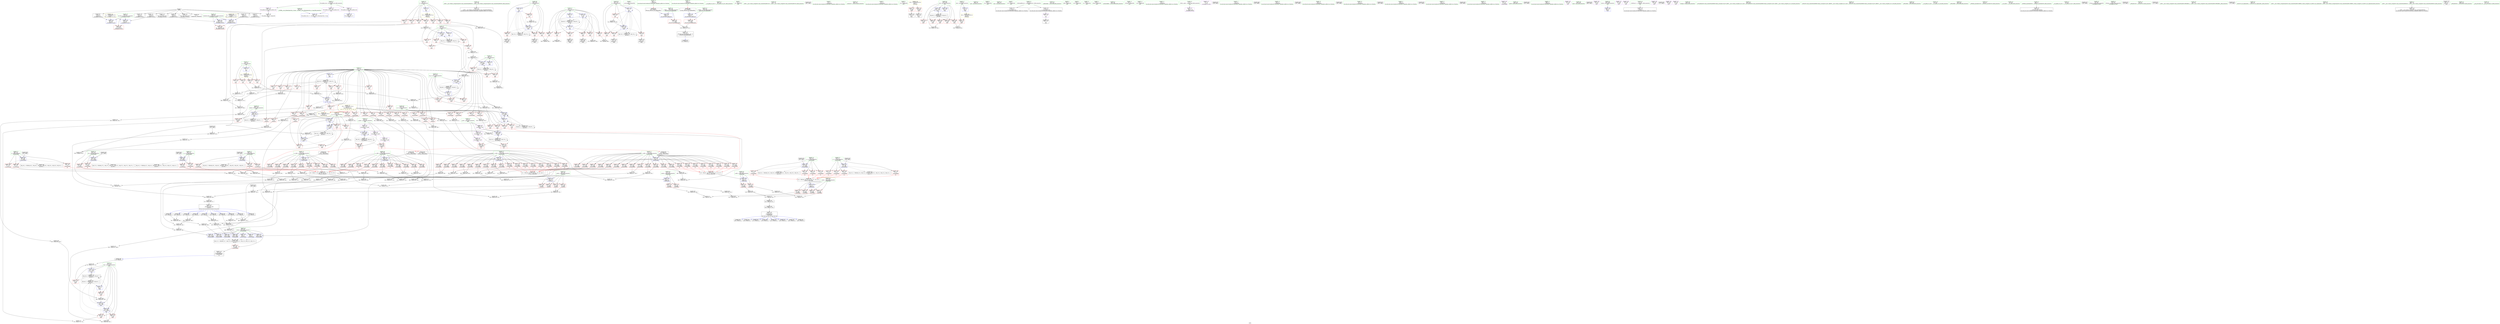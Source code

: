 digraph "SVFG" {
	label="SVFG";

	Node0x563363ba27d0 [shape=record,color=grey,label="{NodeID: 0\nNullPtr}"];
	Node0x563363ba27d0 -> Node0x563363bd57c0[style=solid];
	Node0x563363ba27d0 -> Node0x563363bd58c0[style=solid];
	Node0x563363ba27d0 -> Node0x563363bd5990[style=solid];
	Node0x563363ba27d0 -> Node0x563363bd5a60[style=solid];
	Node0x563363ba27d0 -> Node0x563363bd5b30[style=solid];
	Node0x563363ba27d0 -> Node0x563363bd5c00[style=solid];
	Node0x563363ba27d0 -> Node0x563363bd5cd0[style=solid];
	Node0x563363ba27d0 -> Node0x563363bd5da0[style=solid];
	Node0x563363ba27d0 -> Node0x563363bd5e70[style=solid];
	Node0x563363ba27d0 -> Node0x563363be8cf0[style=solid];
	Node0x563363bfde20 [shape=record,color=grey,label="{NodeID: 609\n297 = Binary(295, 296, )\n}"];
	Node0x563363bfde20 -> Node0x563363bfdca0[style=solid];
	Node0x563363be5840 [shape=record,color=red,label="{NodeID: 277\n455\<--274\n\<--y_2.addr\n_Z5area2dddd\n}"];
	Node0x563363be5840 -> Node0x563363be2f90[style=solid];
	Node0x563363bd65a0 [shape=record,color=black,label="{NodeID: 111\n112\<--113\n\<--_ZNSt7__cxx1118basic_stringstreamIcSt11char_traitsIcESaIcEED1Ev\nCan only get source location for instruction, argument, global var or function.}"];
	Node0x563363be1eb0 [shape=record,color=black,label="{NodeID: 554\n253 = PHI(254, 251, )\n}"];
	Node0x563363be1eb0 -> Node0x563363be29f0[style=solid];
	Node0x563363bdf640 [shape=record,color=blue,label="{NodeID: 388\n519\<--15\ni\<--\nmain\n}"];
	Node0x563363bdf640 -> Node0x563363be7a60[style=dashed];
	Node0x563363bdf640 -> Node0x563363be7b30[style=dashed];
	Node0x563363bdf640 -> Node0x563363be7c00[style=dashed];
	Node0x563363bdf640 -> Node0x563363be7cd0[style=dashed];
	Node0x563363bdf640 -> Node0x563363bdf980[style=dashed];
	Node0x563363bdf640 -> Node0x563363c27660[style=dashed];
	Node0x563363bdab30 [shape=record,color=red,label="{NodeID: 222\n306\<--268\n\<--x_1.addr\n_Z5area2dddd\n}"];
	Node0x563363bdab30 -> Node0x563363bfea20[style=solid];
	Node0x563363bd6f80 [shape=record,color=green,label="{NodeID: 56\n113\<--166\n_ZNSt7__cxx1118basic_stringstreamIcSt11char_traitsIcESaIcEED1Ev\<--_ZNSt7__cxx1118basic_stringstreamIcSt11char_traitsIcESaIcEED1Ev_field_insensitive\n}"];
	Node0x563363bd6f80 -> Node0x563363bd65a0[style=solid];
	Node0x563363c594a0 [shape=record,color=black,label="{NodeID: 831\n445 = PHI(219, )\n}"];
	Node0x563363c03220 [shape=record,color=grey,label="{NodeID: 665\n303 = cmp(298, 302, )\n}"];
	Node0x563363be85f0 [shape=record,color=blue,label="{NodeID: 333\n23\<--21\nR\<--\nGlob }"];
	Node0x563363be85f0 -> Node0x563363c24460[style=dashed];
	Node0x563363bddeb0 [shape=record,color=red,label="{NodeID: 167\n381\<--23\n\<--R\n_Z5area2dddd\n}"];
	Node0x563363bddeb0 -> Node0x563363bfc020[style=solid];
	Node0x563363bb7b80 [shape=record,color=green,label="{NodeID: 1\n7\<--1\n__dso_handle\<--dummyObj\nGlob }"];
	Node0x563363bfdfa0 [shape=record,color=grey,label="{NodeID: 610\n618 = Binary(617, 616, )\n}"];
	Node0x563363bfdfa0 -> Node0x563363bea8c0[style=solid];
	Node0x563363be5910 [shape=record,color=red,label="{NodeID: 278\n456\<--274\n\<--y_2.addr\n_Z5area2dddd\n}"];
	Node0x563363be5910 -> Node0x563363be2f90[style=solid];
	Node0x563363bd66a0 [shape=record,color=black,label="{NodeID: 112\n145\<--156\n_ZStorSt13_Ios_OpenmodeS__ret\<--or\n_ZStorSt13_Ios_OpenmodeS_\n|{<s0>5}}"];
	Node0x563363bd66a0:s0 -> Node0x563363c58530[style=solid,color=blue];
	Node0x563363be2450 [shape=record,color=black,label="{NodeID: 555\n661 = PHI(657, 659, )\n}"];
	Node0x563363be2450 -> Node0x563363beaf40[style=solid];
	Node0x563363bdf710 [shape=record,color=blue,label="{NodeID: 389\n521\<--15\nj\<--\nmain\n}"];
	Node0x563363bdf710 -> Node0x563363be7da0[style=dashed];
	Node0x563363bdf710 -> Node0x563363be7e70[style=dashed];
	Node0x563363bdf710 -> Node0x563363be7f40[style=dashed];
	Node0x563363bdf710 -> Node0x563363be8010[style=dashed];
	Node0x563363bdf710 -> Node0x563363bdf710[style=dashed];
	Node0x563363bdf710 -> Node0x563363bdf8b0[style=dashed];
	Node0x563363bdf710 -> Node0x563363c27b60[style=dashed];
	Node0x563363bdac00 [shape=record,color=red,label="{NodeID: 223\n314\<--268\n\<--x_1.addr\n_Z5area2dddd\n}"];
	Node0x563363bdac00 -> Node0x563363bff620[style=solid];
	Node0x563363bd7080 [shape=record,color=green,label="{NodeID: 57\n169\<--170\n__cxx_global_var_init.2\<--__cxx_global_var_init.2_field_insensitive\n}"];
	Node0x563363c595b0 [shape=record,color=black,label="{NodeID: 832\n336 = PHI()\n}"];
	Node0x563363c595b0 -> Node0x563363be9af0[style=solid];
	Node0x563363c033a0 [shape=record,color=grey,label="{NodeID: 666\n630 = cmp(629, 15, )\n}"];
	Node0x563363be86f0 [shape=record,color=blue,label="{NodeID: 334\n25\<--21\nt\<--\nGlob }"];
	Node0x563363be86f0 -> Node0x563363c2f630[style=dashed];
	Node0x563363bddf80 [shape=record,color=red,label="{NodeID: 168\n420\<--23\n\<--R\n_Z5area2dddd\n}"];
	Node0x563363bddf80 -> Node0x563363c006a0[style=solid];
	Node0x563363bc2ba0 [shape=record,color=green,label="{NodeID: 2\n12\<--1\n.str\<--dummyObj\nGlob }"];
	Node0x563363bfe120 [shape=record,color=grey,label="{NodeID: 611\n294 = Binary(292, 293, )\n}"];
	Node0x563363bfe120 -> Node0x563363bfdca0[style=solid];
	Node0x563363be59e0 [shape=record,color=red,label="{NodeID: 279\n473\<--274\n\<--y_2.addr\n_Z5area2dddd\n}"];
	Node0x563363be59e0 -> Node0x563363bfb8a0[style=solid];
	Node0x563363bdb2f0 [shape=record,color=black,label="{NodeID: 113\n182\<--210\n_Z5area1d_ret\<--div6\n_Z5area1d\n|{<s0>20|<s1>21|<s2>25|<s3>26|<s4>30|<s5>31|<s6>36|<s7>37|<s8>51|<s9>52}}"];
	Node0x563363bdb2f0:s0 -> Node0x563363c59890[style=solid,color=blue];
	Node0x563363bdb2f0:s1 -> Node0x563363c59a60[style=solid,color=blue];
	Node0x563363bdb2f0:s2 -> Node0x563363c59e90[style=solid,color=blue];
	Node0x563363bdb2f0:s3 -> Node0x563363c5a060[style=solid,color=blue];
	Node0x563363bdb2f0:s4 -> Node0x563363c59190[style=solid,color=blue];
	Node0x563363bdb2f0:s5 -> Node0x563363c59360[style=solid,color=blue];
	Node0x563363bdb2f0:s6 -> Node0x563363c5a450[style=solid,color=blue];
	Node0x563363bdb2f0:s7 -> Node0x563363c5a620[style=solid,color=blue];
	Node0x563363bdb2f0:s8 -> Node0x563363c5af70[style=solid,color=blue];
	Node0x563363bdb2f0:s9 -> Node0x563363c5b1a0[style=solid,color=blue];
	Node0x563363be29f0 [shape=record,color=black,label="{NodeID: 556\n256 = PHI(257, 253, )\n}"];
	Node0x563363be29f0 -> Node0x563363bdb380[style=solid];
	Node0x563363bdf7e0 [shape=record,color=blue,label="{NodeID: 390\n511\<--720\nnum\<--sub67\nmain\n}"];
	Node0x563363bdf7e0 -> Node0x563363c2ad60[style=dashed];
	Node0x563363bdacd0 [shape=record,color=red,label="{NodeID: 224\n315\<--268\n\<--x_1.addr\n_Z5area2dddd\n}"];
	Node0x563363bdacd0 -> Node0x563363bff620[style=solid];
	Node0x563363bd7180 [shape=record,color=green,label="{NodeID: 58\n173\<--174\n_ZNSt7__cxx1112basic_stringIcSt11char_traitsIcESaIcEEC1Ev\<--_ZNSt7__cxx1112basic_stringIcSt11char_traitsIcESaIcEEC1Ev_field_insensitive\n}"];
	Node0x563363c59680 [shape=record,color=black,label="{NodeID: 833\n492 = PHI()\n}"];
	Node0x563363c03520 [shape=record,color=grey,label="{NodeID: 667\n236 = cmp(232, 234, )\n}"];
	Node0x563363be87f0 [shape=record,color=blue,label="{NodeID: 335\n27\<--21\nr\<--\nGlob }"];
	Node0x563363be87f0 -> Node0x563363c24960[style=dashed];
	Node0x563363bde050 [shape=record,color=red,label="{NodeID: 169\n421\<--23\n\<--R\n_Z5area2dddd\n}"];
	Node0x563363bde050 -> Node0x563363c006a0[style=solid];
	Node0x563363bc2120 [shape=record,color=green,label="{NodeID: 3\n15\<--1\n\<--dummyObj\nCan only get source location for instruction, argument, global var or function.}"];
	Node0x563363bfe2a0 [shape=record,color=grey,label="{NodeID: 612\n302 = Binary(301, 235, )\n}"];
	Node0x563363bfe2a0 -> Node0x563363c03220[style=solid];
	Node0x563363be5ab0 [shape=record,color=red,label="{NodeID: 280\n349\<--276\n\<--y_l\n_Z5area2dddd\n|{<s0>18}}"];
	Node0x563363be5ab0:s0 -> Node0x563363c5c410[style=solid,color=red];
	Node0x563363bdb380 [shape=record,color=black,label="{NodeID: 114\n219\<--256\n_Z4betwddd_ret\<--\n_Z4betwddd\n|{<s0>18|<s1>19|<s2>22|<s3>23|<s4>27|<s5>28|<s6>32|<s7>33}}"];
	Node0x563363bdb380:s0 -> Node0x563363c58830[style=solid,color=blue];
	Node0x563363bdb380:s1 -> Node0x563363c59750[style=solid,color=blue];
	Node0x563363bdb380:s2 -> Node0x563363c59ba0[style=solid,color=blue];
	Node0x563363bdb380:s3 -> Node0x563363c59cb0[style=solid,color=blue];
	Node0x563363bdb380:s4 -> Node0x563363c58e10[style=solid,color=blue];
	Node0x563363bdb380:s5 -> Node0x563363c58f50[style=solid,color=blue];
	Node0x563363bdb380:s6 -> Node0x563363c594a0[style=solid,color=blue];
	Node0x563363bdb380:s7 -> Node0x563363c5a1a0[style=solid,color=blue];
	Node0x563363be2f90 [shape=record,color=grey,label="{NodeID: 557\n457 = Binary(455, 456, )\n}"];
	Node0x563363be2f90 -> Node0x563363bf93a0[style=solid];
	Node0x563363bdf8b0 [shape=record,color=blue,label="{NodeID: 391\n521\<--724\nj\<--inc68\nmain\n}"];
	Node0x563363bdf8b0 -> Node0x563363be7da0[style=dashed];
	Node0x563363bdf8b0 -> Node0x563363be7e70[style=dashed];
	Node0x563363bdf8b0 -> Node0x563363be7f40[style=dashed];
	Node0x563363bdf8b0 -> Node0x563363be8010[style=dashed];
	Node0x563363bdf8b0 -> Node0x563363bdf710[style=dashed];
	Node0x563363bdf8b0 -> Node0x563363bdf8b0[style=dashed];
	Node0x563363bdf8b0 -> Node0x563363c27b60[style=dashed];
	Node0x563363bdada0 [shape=record,color=red,label="{NodeID: 225\n332\<--268\n\<--x_1.addr\n_Z5area2dddd\n}"];
	Node0x563363bdada0 -> Node0x563363bfd6a0[style=solid];
	Node0x563363bd7280 [shape=record,color=green,label="{NodeID: 59\n180\<--181\n_Z5area1d\<--_Z5area1d_field_insensitive\n}"];
	Node0x563363c59750 [shape=record,color=black,label="{NodeID: 834\n355 = PHI(219, )\n}"];
	Node0x563363c036a0 [shape=record,color=grey,label="{NodeID: 668\n241 = cmp(238, 240, )\n}"];
	Node0x563363be88f0 [shape=record,color=blue,label="{NodeID: 336\n29\<--21\ng\<--\nGlob }"];
	Node0x563363be88f0 -> Node0x563363c24e60[style=dashed];
	Node0x563363bde120 [shape=record,color=red,label="{NodeID: 170\n452\<--23\n\<--R\n_Z5area2dddd\n}"];
	Node0x563363bde120 -> Node0x563363bf94a0[style=solid];
	Node0x563363bc21b0 [shape=record,color=green,label="{NodeID: 4\n21\<--1\n\<--dummyObj\nCan only get source location for instruction, argument, global var or function.}"];
	Node0x563363bfe420 [shape=record,color=grey,label="{NodeID: 613\n624 = Binary(623, 622, )\n}"];
	Node0x563363bfe420 -> Node0x563363bea990[style=solid];
	Node0x563363be5b80 [shape=record,color=red,label="{NodeID: 281\n372\<--276\n\<--y_l\n_Z5area2dddd\n|{<s0>22}}"];
	Node0x563363be5b80:s0 -> Node0x563363c5c410[style=solid,color=red];
	Node0x563363bdb410 [shape=record,color=black,label="{NodeID: 115\n261\<--497\n_Z5area2dddd_ret\<--\n_Z5area2dddd\n|{<s0>53}}"];
	Node0x563363bdb410:s0 -> Node0x563363c5b2e0[style=solid,color=blue];
	Node0x563363be3110 [shape=record,color=grey,label="{NodeID: 558\n604 = Binary(602, 603, )\n}"];
	Node0x563363be3110 -> Node0x563363c02da0[style=solid];
	Node0x563363bdf980 [shape=record,color=blue,label="{NodeID: 392\n519\<--729\ni\<--inc70\nmain\n}"];
	Node0x563363bdf980 -> Node0x563363be7a60[style=dashed];
	Node0x563363bdf980 -> Node0x563363be7b30[style=dashed];
	Node0x563363bdf980 -> Node0x563363be7c00[style=dashed];
	Node0x563363bdf980 -> Node0x563363be7cd0[style=dashed];
	Node0x563363bdf980 -> Node0x563363bdf980[style=dashed];
	Node0x563363bdf980 -> Node0x563363c27660[style=dashed];
	Node0x563363bdae70 [shape=record,color=red,label="{NodeID: 226\n333\<--268\n\<--x_1.addr\n_Z5area2dddd\n}"];
	Node0x563363bdae70 -> Node0x563363bfd6a0[style=solid];
	Node0x563363bd7380 [shape=record,color=green,label="{NodeID: 60\n184\<--185\nx.addr\<--x.addr_field_insensitive\n_Z5area1d\n}"];
	Node0x563363bd7380 -> Node0x563363bda0a0[style=solid];
	Node0x563363bd7380 -> Node0x563363bda170[style=solid];
	Node0x563363bd7380 -> Node0x563363bda240[style=solid];
	Node0x563363bd7380 -> Node0x563363bda310[style=solid];
	Node0x563363bd7380 -> Node0x563363be92d0[style=solid];
	Node0x563363c59890 [shape=record,color=black,label="{NodeID: 835\n358 = PHI(182, )\n}"];
	Node0x563363c59890 -> Node0x563363bf9c20[style=solid];
	Node0x563363c03820 [shape=record,color=grey,label="{NodeID: 669\n325 = cmp(320, 324, )\n}"];
	Node0x563363be89f0 [shape=record,color=blue,label="{NodeID: 337\n31\<--15\nn\<--\nGlob }"];
	Node0x563363be89f0 -> Node0x563363c25360[style=dashed];
	Node0x563363bde1f0 [shape=record,color=red,label="{NodeID: 171\n453\<--23\n\<--R\n_Z5area2dddd\n}"];
	Node0x563363bde1f0 -> Node0x563363bf94a0[style=solid];
	Node0x563363ba2b10 [shape=record,color=green,label="{NodeID: 5\n37\<--1\n.str.3\<--dummyObj\nGlob }"];
	Node0x563363bfe5a0 [shape=record,color=grey,label="{NodeID: 614\n301 = Binary(299, 300, )\n}"];
	Node0x563363bfe5a0 -> Node0x563363bfe2a0[style=solid];
	Node0x563363be5c50 [shape=record,color=red,label="{NodeID: 282\n412\<--276\n\<--y_l\n_Z5area2dddd\n|{<s0>27}}"];
	Node0x563363be5c50:s0 -> Node0x563363c5c410[style=solid,color=red];
	Node0x563363bdb4e0 [shape=record,color=black,label="{NodeID: 116\n527\<--524\ncall\<--\nmain\n}"];
	Node0x5633638200d0 [shape=record,color=yellow,style=double,label="{NodeID: 725\n10V_1 = ENCHI(MR_10V_0)\npts\{24 \}\nFun[_Z5area1d]}"];
	Node0x5633638200d0 -> Node0x563363bdd350[style=dashed];
	Node0x5633638200d0 -> Node0x563363bdd420[style=dashed];
	Node0x5633638200d0 -> Node0x563363bdd4f0[style=dashed];
	Node0x5633638200d0 -> Node0x563363bdd5c0[style=dashed];
	Node0x5633638200d0 -> Node0x563363bdd690[style=dashed];
	Node0x563363bf93a0 [shape=record,color=grey,label="{NodeID: 559\n458 = Binary(454, 457, )\n}"];
	Node0x563363bdfa50 [shape=record,color=blue,label="{NodeID: 393\n507\<--740\ntest\<--inc75\nmain\n}"];
	Node0x563363bdfa50 -> Node0x563363c25860[style=dashed];
	Node0x563363bdaf40 [shape=record,color=red,label="{NodeID: 227\n359\<--268\n\<--x_1.addr\n_Z5area2dddd\n|{<s0>21}}"];
	Node0x563363bdaf40:s0 -> Node0x563363c551a0[style=solid,color=red];
	Node0x563363bd7450 [shape=record,color=green,label="{NodeID: 61\n196\<--197\nsqrt\<--sqrt_field_insensitive\n}"];
	Node0x563363c59a60 [shape=record,color=black,label="{NodeID: 836\n360 = PHI(182, )\n}"];
	Node0x563363c59a60 -> Node0x563363bf9c20[style=solid];
	Node0x563363c039a0 [shape=record,color=grey,label="{NodeID: 670\n655 = cmp(653, 654, )\n}"];
	Node0x563363be8af0 [shape=record,color=blue,label="{NodeID: 338\n766\<--53\nllvm.global_ctors_0\<--\nGlob }"];
	Node0x563363bde2c0 [shape=record,color=red,label="{NodeID: 172\n461\<--23\n\<--R\n_Z5area2dddd\n}"];
	Node0x563363bde2c0 -> Node0x563363bfbd20[style=solid];
	Node0x563363ba2ba0 [shape=record,color=green,label="{NodeID: 6\n39\<--1\n.str.4\<--dummyObj\nGlob }"];
	Node0x563363bfe720 [shape=record,color=grey,label="{NodeID: 615\n622 = Binary(620, 621, )\n}"];
	Node0x563363bfe720 -> Node0x563363bfe420[style=solid];
	Node0x563363be5d20 [shape=record,color=red,label="{NodeID: 283\n444\<--276\n\<--y_l\n_Z5area2dddd\n|{<s0>32}}"];
	Node0x563363be5d20:s0 -> Node0x563363c5c410[style=solid,color=red];
	Node0x563363bdb5b0 [shape=record,color=black,label="{NodeID: 117\n533\<--530\ncall1\<--\nmain\n}"];
	Node0x563363bf94a0 [shape=record,color=grey,label="{NodeID: 560\n454 = Binary(452, 453, )\n}"];
	Node0x563363bf94a0 -> Node0x563363bf93a0[style=solid];
	Node0x563363bdb010 [shape=record,color=red,label="{NodeID: 228\n363\<--268\n\<--x_1.addr\n_Z5area2dddd\n}"];
	Node0x563363bdb010 -> Node0x563363bf9aa0[style=solid];
	Node0x563363bd7550 [shape=record,color=green,label="{NodeID: 62\n206\<--207\nasin\<--asin_field_insensitive\n}"];
	Node0x563363c59ba0 [shape=record,color=black,label="{NodeID: 837\n373 = PHI(219, )\n}"];
	Node0x563363c03b20 [shape=record,color=grey,label="{NodeID: 671\n246 = cmp(243, 245, )\n}"];
	Node0x563363be8bf0 [shape=record,color=blue,label="{NodeID: 339\n767\<--54\nllvm.global_ctors_1\<--_GLOBAL__sub_I_RomanLipovsky_2_0.cpp\nGlob }"];
	Node0x563363bde390 [shape=record,color=red,label="{NodeID: 173\n462\<--23\n\<--R\n_Z5area2dddd\n}"];
	Node0x563363bde390 -> Node0x563363bfbd20[style=solid];
	Node0x563363bb7500 [shape=record,color=green,label="{NodeID: 7\n41\<--1\n.str.5\<--dummyObj\nGlob }"];
	Node0x563363bfe8a0 [shape=record,color=grey,label="{NodeID: 616\n406 = Binary(404, 405, )\n}"];
	Node0x563363bfe8a0 -> Node0x563363bffc20[style=solid];
	Node0x563363be5df0 [shape=record,color=red,label="{NodeID: 284\n354\<--278\n\<--y_r\n_Z5area2dddd\n|{<s0>19}}"];
	Node0x563363be5df0:s0 -> Node0x563363c5c410[style=solid,color=red];
	Node0x563363bdb680 [shape=record,color=black,label="{NodeID: 118\n538\<--537\n\<--\nmain\n}"];
	Node0x563363c2e310 [shape=record,color=yellow,style=double,label="{NodeID: 727\n10V_1 = ENCHI(MR_10V_0)\npts\{24 \}\nFun[_Z5area2dddd]|{|<s16>20|<s17>21|<s18>25|<s19>26|<s20>30|<s21>31|<s22>36|<s23>37}}"];
	Node0x563363c2e310 -> Node0x563363bdd760[style=dashed];
	Node0x563363c2e310 -> Node0x563363bdd830[style=dashed];
	Node0x563363c2e310 -> Node0x563363bdd900[style=dashed];
	Node0x563363c2e310 -> Node0x563363bdd9d0[style=dashed];
	Node0x563363c2e310 -> Node0x563363bddaa0[style=dashed];
	Node0x563363c2e310 -> Node0x563363bddb70[style=dashed];
	Node0x563363c2e310 -> Node0x563363bddc40[style=dashed];
	Node0x563363c2e310 -> Node0x563363bddd10[style=dashed];
	Node0x563363c2e310 -> Node0x563363bddde0[style=dashed];
	Node0x563363c2e310 -> Node0x563363bddeb0[style=dashed];
	Node0x563363c2e310 -> Node0x563363bddf80[style=dashed];
	Node0x563363c2e310 -> Node0x563363bde050[style=dashed];
	Node0x563363c2e310 -> Node0x563363bde120[style=dashed];
	Node0x563363c2e310 -> Node0x563363bde1f0[style=dashed];
	Node0x563363c2e310 -> Node0x563363bde2c0[style=dashed];
	Node0x563363c2e310 -> Node0x563363bde390[style=dashed];
	Node0x563363c2e310:s16 -> Node0x5633638200d0[style=dashed,color=red];
	Node0x563363c2e310:s17 -> Node0x5633638200d0[style=dashed,color=red];
	Node0x563363c2e310:s18 -> Node0x5633638200d0[style=dashed,color=red];
	Node0x563363c2e310:s19 -> Node0x5633638200d0[style=dashed,color=red];
	Node0x563363c2e310:s20 -> Node0x5633638200d0[style=dashed,color=red];
	Node0x563363c2e310:s21 -> Node0x5633638200d0[style=dashed,color=red];
	Node0x563363c2e310:s22 -> Node0x5633638200d0[style=dashed,color=red];
	Node0x563363c2e310:s23 -> Node0x5633638200d0[style=dashed,color=red];
	Node0x563363bf9620 [shape=record,color=grey,label="{NodeID: 561\n602 = Binary(600, 601, )\n}"];
	Node0x563363bf9620 -> Node0x563363be3110[style=solid];
	Node0x563363bdb0e0 [shape=record,color=red,label="{NodeID: 229\n390\<--268\n\<--x_1.addr\n_Z5area2dddd\n}"];
	Node0x563363bdb0e0 -> Node0x563363bfcc20[style=solid];
	Node0x563363bd7650 [shape=record,color=green,label="{NodeID: 63\n217\<--218\n_Z4betwddd\<--_Z4betwddd_field_insensitive\n}"];
	Node0x563363c59cb0 [shape=record,color=black,label="{NodeID: 838\n378 = PHI(219, )\n}"];
	Node0x563363c03ca0 [shape=record,color=grey,label="{NodeID: 672\n251 = cmp(248, 250, )\n}"];
	Node0x563363c03ca0 -> Node0x563363be1eb0[style=solid];
	Node0x563363be8cf0 [shape=record,color=blue, style = dotted,label="{NodeID: 340\n768\<--3\nllvm.global_ctors_2\<--dummyVal\nGlob }"];
	Node0x563363bde460 [shape=record,color=red,label="{NodeID: 174\n559\<--23\n\<--R\nmain\n}"];
	Node0x563363bde460 -> Node0x563363c01120[style=solid];
	Node0x563363bb7590 [shape=record,color=green,label="{NodeID: 8\n43\<--1\nstdin\<--dummyObj\nGlob }"];
	Node0x563363bfea20 [shape=record,color=grey,label="{NodeID: 617\n307 = Binary(305, 306, )\n}"];
	Node0x563363bfea20 -> Node0x563363bfeba0[style=solid];
	Node0x563363be5ec0 [shape=record,color=red,label="{NodeID: 285\n377\<--278\n\<--y_r\n_Z5area2dddd\n|{<s0>23}}"];
	Node0x563363be5ec0:s0 -> Node0x563363c5c410[style=solid,color=red];
	Node0x563363bdb750 [shape=record,color=black,label="{NodeID: 119\n665\<--664\nidxprom\<--\nmain\n}"];
	Node0x563363bf97a0 [shape=record,color=grey,label="{NodeID: 562\n366 = Binary(364, 365, )\n}"];
	Node0x563363bf97a0 -> Node0x563363bf9920[style=solid];
	Node0x563363bdb1b0 [shape=record,color=red,label="{NodeID: 230\n431\<--268\n\<--x_1.addr\n_Z5area2dddd\n|{<s0>31}}"];
	Node0x563363bdb1b0:s0 -> Node0x563363c551a0[style=solid,color=red];
	Node0x563363bd7750 [shape=record,color=green,label="{NodeID: 64\n223\<--224\na.addr\<--a.addr_field_insensitive\n_Z4betwddd\n}"];
	Node0x563363bd7750 -> Node0x563363bda3e0[style=solid];
	Node0x563363bd7750 -> Node0x563363bda4b0[style=solid];
	Node0x563363bd7750 -> Node0x563363be93a0[style=solid];
	Node0x563363c59dc0 [shape=record,color=black,label="{NodeID: 839\n387 = PHI()\n}"];
	Node0x563363c59dc0 -> Node0x563363be9d60[style=solid];
	Node0x563363c03e20 [shape=record,color=grey,label="{NodeID: 673\n694 = cmp(692, 693, )\n}"];
	Node0x563363be8df0 [shape=record,color=blue,label="{NodeID: 341\n86\<--116\nexn.slot\<--\n__cxx_global_var_init.1\n}"];
	Node0x563363be8df0 -> Node0x563363bd9d60[style=dashed];
	Node0x563363bde530 [shape=record,color=red,label="{NodeID: 175\n562\<--23\n\<--R\nmain\n}"];
	Node0x563363bde530 -> Node0x563363c01720[style=solid];
	Node0x563363bb7620 [shape=record,color=green,label="{NodeID: 9\n44\<--1\n.str.6\<--dummyObj\nGlob }"];
	Node0x563363bfeba0 [shape=record,color=grey,label="{NodeID: 618\n311 = Binary(307, 310, )\n}"];
	Node0x563363bfeba0 -> Node0x563363be9950[style=solid];
	Node0x563363be5f90 [shape=record,color=red,label="{NodeID: 286\n417\<--278\n\<--y_r\n_Z5area2dddd\n|{<s0>28}}"];
	Node0x563363be5f90:s0 -> Node0x563363c5c410[style=solid,color=red];
	Node0x563363bdb820 [shape=record,color=black,label="{NodeID: 120\n670\<--669\nidxprom44\<--\nmain\n}"];
	Node0x563363bf9920 [shape=record,color=grey,label="{NodeID: 563\n367 = Binary(361, 366, )\n}"];
	Node0x563363bf9920 -> Node0x563363be9c90[style=solid];
	Node0x563363be3320 [shape=record,color=red,label="{NodeID: 231\n435\<--268\n\<--x_1.addr\n_Z5area2dddd\n}"];
	Node0x563363be3320 -> Node0x563363c012a0[style=solid];
	Node0x563363bd7820 [shape=record,color=green,label="{NodeID: 65\n225\<--226\nb.addr\<--b.addr_field_insensitive\n_Z4betwddd\n}"];
	Node0x563363bd7820 -> Node0x563363bda580[style=solid];
	Node0x563363bd7820 -> Node0x563363bda650[style=solid];
	Node0x563363bd7820 -> Node0x563363be9470[style=solid];
	Node0x563363c59e90 [shape=record,color=black,label="{NodeID: 840\n397 = PHI(182, )\n}"];
	Node0x563363c59e90 -> Node0x563363bfb420[style=solid];
	Node0x563363c03fa0 [shape=record,color=grey,label="{NodeID: 674\n550 = cmp(548, 549, )\n}"];
	Node0x563363be8ec0 [shape=record,color=blue,label="{NodeID: 342\n88\<--118\nehselector.slot\<--\n__cxx_global_var_init.1\n}"];
	Node0x563363be8ec0 -> Node0x563363bd9e30[style=dashed];
	Node0x563363bde600 [shape=record,color=red,label="{NodeID: 176\n568\<--23\n\<--R\nmain\n}"];
	Node0x563363bde600 -> Node0x563363c01ea0[style=solid];
	Node0x563363bc1dc0 [shape=record,color=green,label="{NodeID: 10\n46\<--1\n.str.7\<--dummyObj\nGlob }"];
	Node0x563363bfed20 [shape=record,color=grey,label="{NodeID: 619\n310 = Binary(308, 309, )\n}"];
	Node0x563363bfed20 -> Node0x563363bfeba0[style=solid];
	Node0x563363be6060 [shape=record,color=red,label="{NodeID: 287\n449\<--278\n\<--y_r\n_Z5area2dddd\n|{<s0>33}}"];
	Node0x563363be6060:s0 -> Node0x563363c5c410[style=solid,color=red];
	Node0x563363bdb8f0 [shape=record,color=black,label="{NodeID: 121\n703\<--702\nidxprom58\<--\nmain\n}"];
	Node0x563363bf9aa0 [shape=record,color=grey,label="{NodeID: 564\n364 = Binary(362, 363, )\n}"];
	Node0x563363bf9aa0 -> Node0x563363bf97a0[style=solid];
	Node0x563363be33b0 [shape=record,color=red,label="{NodeID: 232\n471\<--268\n\<--x_1.addr\n_Z5area2dddd\n}"];
	Node0x563363be33b0 -> Node0x563363bfa520[style=solid];
	Node0x563363bd78f0 [shape=record,color=green,label="{NodeID: 66\n227\<--228\nc.addr\<--c.addr_field_insensitive\n_Z4betwddd\n}"];
	Node0x563363bd78f0 -> Node0x563363bda720[style=solid];
	Node0x563363bd78f0 -> Node0x563363bda7f0[style=solid];
	Node0x563363bd78f0 -> Node0x563363bda8c0[style=solid];
	Node0x563363bd78f0 -> Node0x563363bda990[style=solid];
	Node0x563363bd78f0 -> Node0x563363be9540[style=solid];
	Node0x563363c5a060 [shape=record,color=black,label="{NodeID: 841\n399 = PHI(182, )\n}"];
	Node0x563363c5a060 -> Node0x563363bfb420[style=solid];
	Node0x563363c04120 [shape=record,color=grey,label="{NodeID: 675\n700 = cmp(698, 699, )\n}"];
	Node0x563363be8f90 [shape=record,color=blue,label="{NodeID: 343\n86\<--122\nexn.slot\<--\n__cxx_global_var_init.1\n}"];
	Node0x563363be8f90 -> Node0x563363bd9d60[style=dashed];
	Node0x563363bde6d0 [shape=record,color=red,label="{NodeID: 177\n569\<--23\n\<--R\nmain\n}"];
	Node0x563363bde6d0 -> Node0x563363c01ea0[style=solid];
	Node0x563363bc1e90 [shape=record,color=green,label="{NodeID: 11\n48\<--1\nstdout\<--dummyObj\nGlob }"];
	Node0x563363bfeea0 [shape=record,color=grey,label="{NodeID: 620\n319 = Binary(317, 318, )\n}"];
	Node0x563363bfeea0 -> Node0x563363bff020[style=solid];
	Node0x563363be6130 [shape=record,color=red,label="{NodeID: 288\n389\<--280\n\<--x\n_Z5area2dddd\n}"];
	Node0x563363be6130 -> Node0x563363bfcc20[style=solid];
	Node0x563363bdb9c0 [shape=record,color=black,label="{NodeID: 122\n707\<--706\nidxprom60\<--\nmain\n}"];
	Node0x563363bf9c20 [shape=record,color=grey,label="{NodeID: 565\n361 = Binary(358, 360, )\n}"];
	Node0x563363bf9c20 -> Node0x563363bf9920[style=solid];
	Node0x563363be3480 [shape=record,color=red,label="{NodeID: 233\n292\<--270\n\<--x_2.addr\n_Z5area2dddd\n}"];
	Node0x563363be3480 -> Node0x563363bfe120[style=solid];
	Node0x563363bd79c0 [shape=record,color=green,label="{NodeID: 67\n259\<--260\n_Z5area2dddd\<--_Z5area2dddd_field_insensitive\n}"];
	Node0x563363c5a1a0 [shape=record,color=black,label="{NodeID: 842\n450 = PHI(219, )\n}"];
	Node0x563363be9060 [shape=record,color=blue,label="{NodeID: 344\n88\<--124\nehselector.slot\<--\n__cxx_global_var_init.1\n}"];
	Node0x563363be9060 -> Node0x563363bd9e30[style=dashed];
	Node0x563363bde7a0 [shape=record,color=red,label="{NodeID: 178\n571\<--23\n\<--R\nmain\n}"];
	Node0x563363bde7a0 -> Node0x563363c02020[style=solid];
	Node0x563363bc1f60 [shape=record,color=green,label="{NodeID: 12\n49\<--1\n_ZSt3cin\<--dummyObj\nGlob }"];
	Node0x563363bff020 [shape=record,color=grey,label="{NodeID: 621\n320 = Binary(316, 319, )\n}"];
	Node0x563363bff020 -> Node0x563363c03820[style=solid];
	Node0x563363be6200 [shape=record,color=red,label="{NodeID: 289\n398\<--280\n\<--x\n_Z5area2dddd\n|{<s0>26}}"];
	Node0x563363be6200:s0 -> Node0x563363c551a0[style=solid,color=red];
	Node0x563363bdba90 [shape=record,color=black,label="{NodeID: 123\n711\<--710\nidxprom62\<--\nmain\n}"];
	Node0x563363bf9da0 [shape=record,color=grey,label="{NodeID: 566\n584 = Binary(583, 565, )\n}"];
	Node0x563363bf9da0 -> Node0x563363bfbea0[style=solid];
	Node0x563363be3550 [shape=record,color=red,label="{NodeID: 234\n293\<--270\n\<--x_2.addr\n_Z5area2dddd\n}"];
	Node0x563363be3550 -> Node0x563363bfe120[style=solid];
	Node0x563363bd7ac0 [shape=record,color=green,label="{NodeID: 68\n266\<--267\nretval\<--retval_field_insensitive\n_Z5area2dddd\n}"];
	Node0x563363bd7ac0 -> Node0x563363bdaa60[style=solid];
	Node0x563363bd7ac0 -> Node0x563363be9950[style=solid];
	Node0x563363bd7ac0 -> Node0x563363be9a20[style=solid];
	Node0x563363bd7ac0 -> Node0x563363be9c90[style=solid];
	Node0x563363bd7ac0 -> Node0x563363be9e30[style=solid];
	Node0x563363bd7ac0 -> Node0x563363be9fd0[style=solid];
	Node0x563363bd7ac0 -> Node0x563363bea240[style=solid];
	Node0x563363bd7ac0 -> Node0x563363bea310[style=solid];
	Node0x563363c5a2b0 [shape=record,color=black,label="{NodeID: 843\n459 = PHI()\n}"];
	Node0x563363c5a2b0 -> Node0x563363bea0a0[style=solid];
	Node0x563363be9130 [shape=record,color=blue,label="{NodeID: 345\n148\<--146\n__a.addr\<--__a\n_ZStorSt13_Ios_OpenmodeS_\n}"];
	Node0x563363be9130 -> Node0x563363bd9f00[style=dashed];
	Node0x563363bde870 [shape=record,color=red,label="{NodeID: 179\n576\<--23\n\<--R\nmain\n}"];
	Node0x563363bde870 -> Node0x563363bfa3a0[style=solid];
	Node0x563363bc2030 [shape=record,color=green,label="{NodeID: 13\n50\<--1\n.str.8\<--dummyObj\nGlob }"];
	Node0x563363bff1a0 [shape=record,color=grey,label="{NodeID: 622\n208 = Binary(201, 205, )\n}"];
	Node0x563363bff1a0 -> Node0x563363c00820[style=solid];
	Node0x563363be62d0 [shape=record,color=red,label="{NodeID: 290\n403\<--280\n\<--x\n_Z5area2dddd\n}"];
	Node0x563363be62d0 -> Node0x563363bfae20[style=solid];
	Node0x563363bdbb60 [shape=record,color=black,label="{NodeID: 124\n715\<--714\nidxprom64\<--\nmain\n}"];
	Node0x563363bf9f20 [shape=record,color=grey,label="{NodeID: 567\n580 = Binary(578, 579, )\n}"];
	Node0x563363bf9f20 -> Node0x563363bfb720[style=solid];
	Node0x563363be3620 [shape=record,color=red,label="{NodeID: 235\n305\<--270\n\<--x_2.addr\n_Z5area2dddd\n}"];
	Node0x563363be3620 -> Node0x563363bfea20[style=solid];
	Node0x563363bd7b90 [shape=record,color=green,label="{NodeID: 69\n268\<--269\nx_1.addr\<--x_1.addr_field_insensitive\n_Z5area2dddd\n}"];
	Node0x563363bd7b90 -> Node0x563363bdab30[style=solid];
	Node0x563363bd7b90 -> Node0x563363bdac00[style=solid];
	Node0x563363bd7b90 -> Node0x563363bdacd0[style=solid];
	Node0x563363bd7b90 -> Node0x563363bdada0[style=solid];
	Node0x563363bd7b90 -> Node0x563363bdae70[style=solid];
	Node0x563363bd7b90 -> Node0x563363bdaf40[style=solid];
	Node0x563363bd7b90 -> Node0x563363bdb010[style=solid];
	Node0x563363bd7b90 -> Node0x563363bdb0e0[style=solid];
	Node0x563363bd7b90 -> Node0x563363bdb1b0[style=solid];
	Node0x563363bd7b90 -> Node0x563363be3320[style=solid];
	Node0x563363bd7b90 -> Node0x563363be33b0[style=solid];
	Node0x563363bd7b90 -> Node0x563363be9610[style=solid];
	Node0x563363c5a380 [shape=record,color=black,label="{NodeID: 844\n468 = PHI()\n}"];
	Node0x563363c5a380 -> Node0x563363bea170[style=solid];
	Node0x563363be9200 [shape=record,color=blue,label="{NodeID: 346\n150\<--147\n__b.addr\<--__b\n_ZStorSt13_Ios_OpenmodeS_\n}"];
	Node0x563363be9200 -> Node0x563363bd9fd0[style=dashed];
	Node0x563363bde940 [shape=record,color=red,label="{NodeID: 180\n600\<--23\n\<--R\nmain\n}"];
	Node0x563363bde940 -> Node0x563363bf9620[style=solid];
	Node0x563363bb7740 [shape=record,color=green,label="{NodeID: 14\n53\<--1\n\<--dummyObj\nCan only get source location for instruction, argument, global var or function.}"];
	Node0x563363bff320 [shape=record,color=grey,label="{NodeID: 623\n204 = Binary(202, 203, )\n}"];
	Node0x563363be63a0 [shape=record,color=red,label="{NodeID: 291\n429\<--282\n\<--x54\n_Z5area2dddd\n|{<s0>30}}"];
	Node0x563363be63a0:s0 -> Node0x563363c551a0[style=solid,color=red];
	Node0x563363bdbc30 [shape=record,color=purple,label="{NodeID: 125\n63\<--4\n\<--_ZStL8__ioinit\n__cxx_global_var_init\n}"];
	Node0x563363bfa0a0 [shape=record,color=grey,label="{NodeID: 568\n614 = Binary(613, 612, )\n}"];
	Node0x563363bfa0a0 -> Node0x563363bea7f0[style=solid];
	Node0x563363be36f0 [shape=record,color=red,label="{NodeID: 236\n341\<--270\n\<--x_2.addr\n_Z5area2dddd\n}"];
	Node0x563363be36f0 -> Node0x563363c01ba0[style=solid];
	Node0x563363bd7c60 [shape=record,color=green,label="{NodeID: 70\n270\<--271\nx_2.addr\<--x_2.addr_field_insensitive\n_Z5area2dddd\n}"];
	Node0x563363bd7c60 -> Node0x563363be3480[style=solid];
	Node0x563363bd7c60 -> Node0x563363be3550[style=solid];
	Node0x563363bd7c60 -> Node0x563363be3620[style=solid];
	Node0x563363bd7c60 -> Node0x563363be36f0[style=solid];
	Node0x563363bd7c60 -> Node0x563363be37c0[style=solid];
	Node0x563363bd7c60 -> Node0x563363be3890[style=solid];
	Node0x563363bd7c60 -> Node0x563363be3960[style=solid];
	Node0x563363bd7c60 -> Node0x563363be3a30[style=solid];
	Node0x563363bd7c60 -> Node0x563363be3b00[style=solid];
	Node0x563363bd7c60 -> Node0x563363be96e0[style=solid];
	Node0x563363c5a450 [shape=record,color=black,label="{NodeID: 845\n478 = PHI(182, )\n}"];
	Node0x563363c5a450 -> Node0x563363bfb120[style=solid];
	Node0x563363be92d0 [shape=record,color=blue,label="{NodeID: 347\n184\<--183\nx.addr\<--x\n_Z5area1d\n}"];
	Node0x563363be92d0 -> Node0x563363bda0a0[style=dashed];
	Node0x563363be92d0 -> Node0x563363bda170[style=dashed];
	Node0x563363be92d0 -> Node0x563363bda240[style=dashed];
	Node0x563363be92d0 -> Node0x563363bda310[style=dashed];
	Node0x563363bdea10 [shape=record,color=red,label="{NodeID: 181\n623\<--23\n\<--R\nmain\n}"];
	Node0x563363bdea10 -> Node0x563363bfe420[style=solid];
	Node0x563363bb7810 [shape=record,color=green,label="{NodeID: 15\n98\<--1\n\<--dummyObj\nCan only get source location for instruction, argument, global var or function.|{<s0>5}}"];
	Node0x563363bb7810:s0 -> Node0x563363c5c710[style=solid,color=red];
	Node0x563363bff4a0 [shape=record,color=grey,label="{NodeID: 624\n234 = Binary(233, 235, )\n}"];
	Node0x563363bff4a0 -> Node0x563363c03520[style=solid];
	Node0x563363be6470 [shape=record,color=red,label="{NodeID: 292\n434\<--282\n\<--x54\n_Z5area2dddd\n}"];
	Node0x563363be6470 -> Node0x563363c012a0[style=solid];
	Node0x563363bdbd00 [shape=record,color=purple,label="{NodeID: 126\n537\<--10\n\<--\nmain\n}"];
	Node0x563363bdbd00 -> Node0x563363bdb680[style=solid];
	Node0x563363bfa220 [shape=record,color=grey,label="{NodeID: 569\n612 = Binary(211, 611, )\n}"];
	Node0x563363bfa220 -> Node0x563363bfa0a0[style=solid];
	Node0x563363be37c0 [shape=record,color=red,label="{NodeID: 237\n342\<--270\n\<--x_2.addr\n_Z5area2dddd\n}"];
	Node0x563363be37c0 -> Node0x563363c01ba0[style=solid];
	Node0x563363bd7d30 [shape=record,color=green,label="{NodeID: 71\n272\<--273\ny_1.addr\<--y_1.addr_field_insensitive\n_Z5area2dddd\n}"];
	Node0x563363bd7d30 -> Node0x563363be3bd0[style=solid];
	Node0x563363bd7d30 -> Node0x563363be3ca0[style=solid];
	Node0x563363bd7d30 -> Node0x563363be3d70[style=solid];
	Node0x563363bd7d30 -> Node0x563363be3e40[style=solid];
	Node0x563363bd7d30 -> Node0x563363be3f10[style=solid];
	Node0x563363bd7d30 -> Node0x563363be3fe0[style=solid];
	Node0x563363bd7d30 -> Node0x563363be40b0[style=solid];
	Node0x563363bd7d30 -> Node0x563363be4180[style=solid];
	Node0x563363bd7d30 -> Node0x563363be4250[style=solid];
	Node0x563363bd7d30 -> Node0x563363be4320[style=solid];
	Node0x563363bd7d30 -> Node0x563363be43f0[style=solid];
	Node0x563363bd7d30 -> Node0x563363be44c0[style=solid];
	Node0x563363bd7d30 -> Node0x563363be4590[style=solid];
	Node0x563363bd7d30 -> Node0x563363be4660[style=solid];
	Node0x563363bd7d30 -> Node0x563363be4730[style=solid];
	Node0x563363bd7d30 -> Node0x563363be4800[style=solid];
	Node0x563363bd7d30 -> Node0x563363be48d0[style=solid];
	Node0x563363bd7d30 -> Node0x563363be49a0[style=solid];
	Node0x563363bd7d30 -> Node0x563363be4a70[style=solid];
	Node0x563363bd7d30 -> Node0x563363be4b40[style=solid];
	Node0x563363bd7d30 -> Node0x563363be4c10[style=solid];
	Node0x563363bd7d30 -> Node0x563363be97b0[style=solid];
	Node0x563363c5a620 [shape=record,color=black,label="{NodeID: 846\n481 = PHI(182, )\n}"];
	Node0x563363c5a620 -> Node0x563363bfd9a0[style=solid];
	Node0x563363be93a0 [shape=record,color=blue,label="{NodeID: 348\n223\<--220\na.addr\<--a\n_Z4betwddd\n}"];
	Node0x563363be93a0 -> Node0x563363bda3e0[style=dashed];
	Node0x563363be93a0 -> Node0x563363bda4b0[style=dashed];
	Node0x563363bdeae0 [shape=record,color=red,label="{NodeID: 182\n648\<--23\n\<--R\nmain\n}"];
	Node0x563363bdeae0 -> Node0x563363bfd820[style=solid];
	Node0x563363bb78e0 [shape=record,color=green,label="{NodeID: 16\n99\<--1\n\<--dummyObj\nCan only get source location for instruction, argument, global var or function.|{<s0>5}}"];
	Node0x563363bb78e0:s0 -> Node0x563363c5c820[style=solid,color=red];
	Node0x563363bff620 [shape=record,color=grey,label="{NodeID: 625\n316 = Binary(314, 315, )\n}"];
	Node0x563363bff620 -> Node0x563363bff020[style=solid];
	Node0x563363be6540 [shape=record,color=red,label="{NodeID: 293\n470\<--284\n\<--x_l\n_Z5area2dddd\n}"];
	Node0x563363be6540 -> Node0x563363bfa520[style=solid];
	Node0x563363bdbdd0 [shape=record,color=purple,label="{NodeID: 127\n93\<--12\n\<--.str\n__cxx_global_var_init.1\n}"];
	Node0x563363bfa3a0 [shape=record,color=grey,label="{NodeID: 570\n578 = Binary(576, 577, )\n}"];
	Node0x563363bfa3a0 -> Node0x563363bf9f20[style=solid];
	Node0x563363be3890 [shape=record,color=red,label="{NodeID: 238\n357\<--270\n\<--x_2.addr\n_Z5area2dddd\n|{<s0>20}}"];
	Node0x563363be3890:s0 -> Node0x563363c551a0[style=solid,color=red];
	Node0x563363bd7e00 [shape=record,color=green,label="{NodeID: 72\n274\<--275\ny_2.addr\<--y_2.addr_field_insensitive\n_Z5area2dddd\n}"];
	Node0x563363bd7e00 -> Node0x563363be4ce0[style=solid];
	Node0x563363bd7e00 -> Node0x563363be4db0[style=solid];
	Node0x563363bd7e00 -> Node0x563363be4e80[style=solid];
	Node0x563363bd7e00 -> Node0x563363be4f50[style=solid];
	Node0x563363bd7e00 -> Node0x563363be5020[style=solid];
	Node0x563363bd7e00 -> Node0x563363be50f0[style=solid];
	Node0x563363bd7e00 -> Node0x563363be51c0[style=solid];
	Node0x563363bd7e00 -> Node0x563363be5290[style=solid];
	Node0x563363bd7e00 -> Node0x563363be5360[style=solid];
	Node0x563363bd7e00 -> Node0x563363be5430[style=solid];
	Node0x563363bd7e00 -> Node0x563363be5500[style=solid];
	Node0x563363bd7e00 -> Node0x563363be55d0[style=solid];
	Node0x563363bd7e00 -> Node0x563363be56a0[style=solid];
	Node0x563363bd7e00 -> Node0x563363be5770[style=solid];
	Node0x563363bd7e00 -> Node0x563363be5840[style=solid];
	Node0x563363bd7e00 -> Node0x563363be5910[style=solid];
	Node0x563363bd7e00 -> Node0x563363be59e0[style=solid];
	Node0x563363bd7e00 -> Node0x563363be9880[style=solid];
	Node0x563363c5a760 [shape=record,color=black,label="{NodeID: 847\n539 = PHI()\n}"];
	Node0x563363be9470 [shape=record,color=blue,label="{NodeID: 349\n225\<--221\nb.addr\<--b\n_Z4betwddd\n}"];
	Node0x563363be9470 -> Node0x563363bda580[style=dashed];
	Node0x563363be9470 -> Node0x563363bda650[style=dashed];
	Node0x563363bdebb0 [shape=record,color=red,label="{NodeID: 183\n654\<--23\n\<--R\nmain\n}"];
	Node0x563363bdebb0 -> Node0x563363c039a0[style=solid];
	Node0x563363bb79b0 [shape=record,color=green,label="{NodeID: 17\n211\<--1\n\<--dummyObj\nCan only get source location for instruction, argument, global var or function.}"];
	Node0x563363bff7a0 [shape=record,color=grey,label="{NodeID: 626\n210 = Binary(209, 211, )\n}"];
	Node0x563363bff7a0 -> Node0x563363bdb2f0[style=solid];
	Node0x563363be6610 [shape=record,color=red,label="{NodeID: 294\n480\<--284\n\<--x_l\n_Z5area2dddd\n|{<s0>37}}"];
	Node0x563363be6610:s0 -> Node0x563363c551a0[style=solid,color=red];
	Node0x563363bdbea0 [shape=record,color=purple,label="{NodeID: 128\n666\<--33\narrayidx\<--x_left\nmain\n}"];
	Node0x563363bdbea0 -> Node0x563363beb010[style=solid];
	Node0x563363bfa520 [shape=record,color=grey,label="{NodeID: 571\n472 = Binary(470, 471, )\n}"];
	Node0x563363bfa520 -> Node0x563363bfa9a0[style=solid];
	Node0x563363be3960 [shape=record,color=red,label="{NodeID: 239\n362\<--270\n\<--x_2.addr\n_Z5area2dddd\n}"];
	Node0x563363be3960 -> Node0x563363bf9aa0[style=solid];
	Node0x563363bd7ed0 [shape=record,color=green,label="{NodeID: 73\n276\<--277\ny_l\<--y_l_field_insensitive\n_Z5area2dddd\n}"];
	Node0x563363bd7ed0 -> Node0x563363be5ab0[style=solid];
	Node0x563363bd7ed0 -> Node0x563363be5b80[style=solid];
	Node0x563363bd7ed0 -> Node0x563363be5c50[style=solid];
	Node0x563363bd7ed0 -> Node0x563363be5d20[style=solid];
	Node0x563363bd7ed0 -> Node0x563363be9af0[style=solid];
	Node0x563363c5a830 [shape=record,color=black,label="{NodeID: 848\n542 = PHI()\n}"];
	Node0x563363be9540 [shape=record,color=blue,label="{NodeID: 350\n227\<--222\nc.addr\<--c\n_Z4betwddd\n}"];
	Node0x563363be9540 -> Node0x563363bda720[style=dashed];
	Node0x563363be9540 -> Node0x563363bda7f0[style=dashed];
	Node0x563363be9540 -> Node0x563363bda8c0[style=dashed];
	Node0x563363be9540 -> Node0x563363bda990[style=dashed];
	Node0x563363bdec80 [shape=record,color=red,label="{NodeID: 184\n659\<--23\n\<--R\nmain\n}"];
	Node0x563363bdec80 -> Node0x563363be2450[style=solid];
	Node0x563363bb7d20 [shape=record,color=green,label="{NodeID: 18\n235\<--1\n\<--dummyObj\nCan only get source location for instruction, argument, global var or function.}"];
	Node0x563363bff920 [shape=record,color=grey,label="{NodeID: 627\n680 = Binary(677, 679, )\n}"];
	Node0x563363bff920 -> Node0x563363c000a0[style=solid];
	Node0x563363be66e0 [shape=record,color=red,label="{NodeID: 295\n484\<--284\n\<--x_l\n_Z5area2dddd\n}"];
	Node0x563363be66e0 -> Node0x563363bfd220[style=solid];
	Node0x563363bdbf70 [shape=record,color=purple,label="{NodeID: 129\n704\<--33\narrayidx59\<--x_left\nmain\n}"];
	Node0x563363bdbf70 -> Node0x563363be80e0[style=solid];
	Node0x563363bfa6a0 [shape=record,color=grey,label="{NodeID: 572\n735 = Binary(733, 734, )\n}"];
	Node0x563363be3a30 [shape=record,color=red,label="{NodeID: 240\n396\<--270\n\<--x_2.addr\n_Z5area2dddd\n|{<s0>25}}"];
	Node0x563363be3a30:s0 -> Node0x563363c551a0[style=solid,color=red];
	Node0x563363bd7fa0 [shape=record,color=green,label="{NodeID: 74\n278\<--279\ny_r\<--y_r_field_insensitive\n_Z5area2dddd\n}"];
	Node0x563363bd7fa0 -> Node0x563363be5df0[style=solid];
	Node0x563363bd7fa0 -> Node0x563363be5ec0[style=solid];
	Node0x563363bd7fa0 -> Node0x563363be5f90[style=solid];
	Node0x563363bd7fa0 -> Node0x563363be6060[style=solid];
	Node0x563363bd7fa0 -> Node0x563363be9bc0[style=solid];
	Node0x563363c5a900 [shape=record,color=black,label="{NodeID: 849\n552 = PHI()\n}"];
	Node0x563363be9610 [shape=record,color=blue,label="{NodeID: 351\n268\<--262\nx_1.addr\<--x_1\n_Z5area2dddd\n}"];
	Node0x563363be9610 -> Node0x563363bdab30[style=dashed];
	Node0x563363be9610 -> Node0x563363bdac00[style=dashed];
	Node0x563363be9610 -> Node0x563363bdacd0[style=dashed];
	Node0x563363be9610 -> Node0x563363bdada0[style=dashed];
	Node0x563363be9610 -> Node0x563363bdae70[style=dashed];
	Node0x563363be9610 -> Node0x563363bdaf40[style=dashed];
	Node0x563363be9610 -> Node0x563363bdb010[style=dashed];
	Node0x563363be9610 -> Node0x563363bdb0e0[style=dashed];
	Node0x563363be9610 -> Node0x563363bdb1b0[style=dashed];
	Node0x563363be9610 -> Node0x563363be3320[style=dashed];
	Node0x563363be9610 -> Node0x563363be33b0[style=dashed];
	Node0x563363bded50 [shape=record,color=red,label="{NodeID: 185\n572\<--25\n\<--t\nmain\n}"];
	Node0x563363bded50 -> Node0x563363c02020[style=solid];
	Node0x563363bb7df0 [shape=record,color=green,label="{NodeID: 19\n254\<--1\n\<--dummyObj\nCan only get source location for instruction, argument, global var or function.}"];
	Node0x563363bffaa0 [shape=record,color=grey,label="{NodeID: 628\n674 = Binary(673, 546, )\n}"];
	Node0x563363bffaa0 -> Node0x563363bdf3d0[style=solid];
	Node0x563363be67b0 [shape=record,color=red,label="{NodeID: 296\n477\<--286\n\<--x_r\n_Z5area2dddd\n|{<s0>36}}"];
	Node0x563363be67b0:s0 -> Node0x563363c551a0[style=solid,color=red];
	Node0x563363bdc040 [shape=record,color=purple,label="{NodeID: 130\n712\<--33\narrayidx63\<--x_left\nmain\n}"];
	Node0x563363bdc040 -> Node0x563363be8280[style=solid];
	Node0x563363bfa820 [shape=record,color=grey,label="{NodeID: 573\n575 = Binary(573, 574, )\n}"];
	Node0x563363bfa820 -> Node0x563363bfb720[style=solid];
	Node0x563363be3b00 [shape=record,color=red,label="{NodeID: 241\n402\<--270\n\<--x_2.addr\n_Z5area2dddd\n}"];
	Node0x563363be3b00 -> Node0x563363bfae20[style=solid];
	Node0x563363bd8070 [shape=record,color=green,label="{NodeID: 75\n280\<--281\nx\<--x_field_insensitive\n_Z5area2dddd\n}"];
	Node0x563363bd8070 -> Node0x563363be6130[style=solid];
	Node0x563363bd8070 -> Node0x563363be6200[style=solid];
	Node0x563363bd8070 -> Node0x563363be62d0[style=solid];
	Node0x563363bd8070 -> Node0x563363be9d60[style=solid];
	Node0x563363c5a9d0 [shape=record,color=black,label="{NodeID: 850\n555 = PHI()\n}"];
	Node0x563363be96e0 [shape=record,color=blue,label="{NodeID: 352\n270\<--263\nx_2.addr\<--x_2\n_Z5area2dddd\n}"];
	Node0x563363be96e0 -> Node0x563363be3480[style=dashed];
	Node0x563363be96e0 -> Node0x563363be3550[style=dashed];
	Node0x563363be96e0 -> Node0x563363be3620[style=dashed];
	Node0x563363be96e0 -> Node0x563363be36f0[style=dashed];
	Node0x563363be96e0 -> Node0x563363be37c0[style=dashed];
	Node0x563363be96e0 -> Node0x563363be3890[style=dashed];
	Node0x563363be96e0 -> Node0x563363be3960[style=dashed];
	Node0x563363be96e0 -> Node0x563363be3a30[style=dashed];
	Node0x563363be96e0 -> Node0x563363be3b00[style=dashed];
	Node0x563363bdee20 [shape=record,color=red,label="{NodeID: 186\n577\<--25\n\<--t\nmain\n}"];
	Node0x563363bdee20 -> Node0x563363bfa3a0[style=solid];
	Node0x563363bb7ec0 [shape=record,color=green,label="{NodeID: 20\n257\<--1\n\<--dummyObj\nCan only get source location for instruction, argument, global var or function.}"];
	Node0x563363bffc20 [shape=record,color=grey,label="{NodeID: 629\n407 = Binary(401, 406, )\n}"];
	Node0x563363bffc20 -> Node0x563363be9e30[style=solid];
	Node0x563363be6880 [shape=record,color=red,label="{NodeID: 297\n483\<--286\n\<--x_r\n_Z5area2dddd\n}"];
	Node0x563363be6880 -> Node0x563363bfd220[style=solid];
	Node0x563363bdc110 [shape=record,color=purple,label="{NodeID: 131\n671\<--35\narrayidx45\<--x_right\nmain\n}"];
	Node0x563363bdc110 -> Node0x563363bdf300[style=solid];
	Node0x563363bfa9a0 [shape=record,color=grey,label="{NodeID: 574\n476 = Binary(472, 475, )\n}"];
	Node0x563363bfa9a0 -> Node0x563363bfb120[style=solid];
	Node0x563363be3bd0 [shape=record,color=red,label="{NodeID: 242\n309\<--272\n\<--y_1.addr\n_Z5area2dddd\n}"];
	Node0x563363be3bd0 -> Node0x563363bfed20[style=solid];
	Node0x563363bd8140 [shape=record,color=green,label="{NodeID: 76\n282\<--283\nx54\<--x54_field_insensitive\n_Z5area2dddd\n}"];
	Node0x563363bd8140 -> Node0x563363be63a0[style=solid];
	Node0x563363bd8140 -> Node0x563363be6470[style=solid];
	Node0x563363bd8140 -> Node0x563363be9f00[style=solid];
	Node0x563363c5aad0 [shape=record,color=black,label="{NodeID: 851\n556 = PHI()\n}"];
	Node0x563363be97b0 [shape=record,color=blue,label="{NodeID: 353\n272\<--264\ny_1.addr\<--y_1\n_Z5area2dddd\n}"];
	Node0x563363be97b0 -> Node0x563363be3bd0[style=dashed];
	Node0x563363be97b0 -> Node0x563363be3ca0[style=dashed];
	Node0x563363be97b0 -> Node0x563363be3d70[style=dashed];
	Node0x563363be97b0 -> Node0x563363be3e40[style=dashed];
	Node0x563363be97b0 -> Node0x563363be3f10[style=dashed];
	Node0x563363be97b0 -> Node0x563363be3fe0[style=dashed];
	Node0x563363be97b0 -> Node0x563363be40b0[style=dashed];
	Node0x563363be97b0 -> Node0x563363be4180[style=dashed];
	Node0x563363be97b0 -> Node0x563363be4250[style=dashed];
	Node0x563363be97b0 -> Node0x563363be4320[style=dashed];
	Node0x563363be97b0 -> Node0x563363be43f0[style=dashed];
	Node0x563363be97b0 -> Node0x563363be44c0[style=dashed];
	Node0x563363be97b0 -> Node0x563363be4590[style=dashed];
	Node0x563363be97b0 -> Node0x563363be4660[style=dashed];
	Node0x563363be97b0 -> Node0x563363be4730[style=dashed];
	Node0x563363be97b0 -> Node0x563363be4800[style=dashed];
	Node0x563363be97b0 -> Node0x563363be48d0[style=dashed];
	Node0x563363be97b0 -> Node0x563363be49a0[style=dashed];
	Node0x563363be97b0 -> Node0x563363be4a70[style=dashed];
	Node0x563363be97b0 -> Node0x563363be4b40[style=dashed];
	Node0x563363be97b0 -> Node0x563363be4c10[style=dashed];
	Node0x563363bdeef0 [shape=record,color=red,label="{NodeID: 187\n601\<--25\n\<--t\nmain\n}"];
	Node0x563363bdeef0 -> Node0x563363bf9620[style=solid];
	Node0x563363bb7f90 [shape=record,color=green,label="{NodeID: 21\n546\<--1\n\<--dummyObj\nCan only get source location for instruction, argument, global var or function.}"];
	Node0x563363bffda0 [shape=record,color=grey,label="{NodeID: 630\n240 = Binary(239, 235, )\n}"];
	Node0x563363bffda0 -> Node0x563363c036a0[style=solid];
	Node0x563363be6950 [shape=record,color=red,label="{NodeID: 298\n548\<--507\n\<--test\nmain\n}"];
	Node0x563363be6950 -> Node0x563363c03fa0[style=solid];
	Node0x563363bdc1e0 [shape=record,color=purple,label="{NodeID: 132\n708\<--35\narrayidx61\<--x_right\nmain\n}"];
	Node0x563363bdc1e0 -> Node0x563363be81b0[style=solid];
	Node0x563363bfab20 [shape=record,color=grey,label="{NodeID: 575\n729 = Binary(728, 546, )\n}"];
	Node0x563363bfab20 -> Node0x563363bdf980[style=solid];
	Node0x563363be3ca0 [shape=record,color=red,label="{NodeID: 243\n317\<--272\n\<--y_1.addr\n_Z5area2dddd\n}"];
	Node0x563363be3ca0 -> Node0x563363bfeea0[style=solid];
	Node0x563363bd8210 [shape=record,color=green,label="{NodeID: 77\n284\<--285\nx_l\<--x_l_field_insensitive\n_Z5area2dddd\n}"];
	Node0x563363bd8210 -> Node0x563363be6540[style=solid];
	Node0x563363bd8210 -> Node0x563363be6610[style=solid];
	Node0x563363bd8210 -> Node0x563363be66e0[style=solid];
	Node0x563363bd8210 -> Node0x563363bea0a0[style=solid];
	Node0x563363c5abd0 [shape=record,color=black,label="{NodeID: 852\n557 = PHI()\n}"];
	Node0x563363be9880 [shape=record,color=blue,label="{NodeID: 354\n274\<--265\ny_2.addr\<--y_2\n_Z5area2dddd\n}"];
	Node0x563363be9880 -> Node0x563363be4ce0[style=dashed];
	Node0x563363be9880 -> Node0x563363be4db0[style=dashed];
	Node0x563363be9880 -> Node0x563363be4e80[style=dashed];
	Node0x563363be9880 -> Node0x563363be4f50[style=dashed];
	Node0x563363be9880 -> Node0x563363be5020[style=dashed];
	Node0x563363be9880 -> Node0x563363be50f0[style=dashed];
	Node0x563363be9880 -> Node0x563363be51c0[style=dashed];
	Node0x563363be9880 -> Node0x563363be5290[style=dashed];
	Node0x563363be9880 -> Node0x563363be5360[style=dashed];
	Node0x563363be9880 -> Node0x563363be5430[style=dashed];
	Node0x563363be9880 -> Node0x563363be5500[style=dashed];
	Node0x563363be9880 -> Node0x563363be55d0[style=dashed];
	Node0x563363be9880 -> Node0x563363be56a0[style=dashed];
	Node0x563363be9880 -> Node0x563363be5770[style=dashed];
	Node0x563363be9880 -> Node0x563363be5840[style=dashed];
	Node0x563363be9880 -> Node0x563363be5910[style=dashed];
	Node0x563363be9880 -> Node0x563363be59e0[style=dashed];
	Node0x563363bdefc0 [shape=record,color=red,label="{NodeID: 188\n620\<--25\n\<--t\nmain\n}"];
	Node0x563363bdefc0 -> Node0x563363bfe720[style=solid];
	Node0x563363bb8060 [shape=record,color=green,label="{NodeID: 22\n561\<--1\n\<--dummyObj\nCan only get source location for instruction, argument, global var or function.}"];
	Node0x563363bfff20 [shape=record,color=grey,label="{NodeID: 631\n331 = Binary(329, 330, )\n}"];
	Node0x563363bfff20 -> Node0x563363c00520[style=solid];
	Node0x563363be6a20 [shape=record,color=red,label="{NodeID: 299\n595\<--507\n\<--test\nmain\n}"];
	Node0x563363bdc2b0 [shape=record,color=purple,label="{NodeID: 133\n716\<--35\narrayidx65\<--x_right\nmain\n}"];
	Node0x563363bdc2b0 -> Node0x563363be8350[style=solid];
	Node0x563363c2f090 [shape=record,color=yellow,style=double,label="{NodeID: 742\n2V_1 = ENCHI(MR_2V_0)\npts\{87 \}\nFun[__cxx_global_var_init.1]}"];
	Node0x563363c2f090 -> Node0x563363be8df0[style=dashed];
	Node0x563363c2f090 -> Node0x563363be8f90[style=dashed];
	Node0x563363bfaca0 [shape=record,color=grey,label="{NodeID: 576\n583 = Binary(561, 582, )\n}"];
	Node0x563363bfaca0 -> Node0x563363bf9da0[style=solid];
	Node0x563363be3d70 [shape=record,color=red,label="{NodeID: 244\n318\<--272\n\<--y_1.addr\n_Z5area2dddd\n}"];
	Node0x563363be3d70 -> Node0x563363bfeea0[style=solid];
	Node0x563363bd82e0 [shape=record,color=green,label="{NodeID: 78\n286\<--287\nx_r\<--x_r_field_insensitive\n_Z5area2dddd\n}"];
	Node0x563363bd82e0 -> Node0x563363be67b0[style=solid];
	Node0x563363bd82e0 -> Node0x563363be6880[style=solid];
	Node0x563363bd82e0 -> Node0x563363bea170[style=solid];
	Node0x563363c5acd0 [shape=record,color=black,label="{NodeID: 853\n558 = PHI()\n}"];
	Node0x563363be9950 [shape=record,color=blue,label="{NodeID: 355\n266\<--311\nretval\<--mul5\n_Z5area2dddd\n}"];
	Node0x563363be9950 -> Node0x563363c22160[style=dashed];
	Node0x563363bdf090 [shape=record,color=red,label="{NodeID: 189\n611\<--27\n\<--r\nmain\n}"];
	Node0x563363bdf090 -> Node0x563363bfa220[style=solid];
	Node0x563363bd4500 [shape=record,color=green,label="{NodeID: 23\n565\<--1\n\<--dummyObj\nCan only get source location for instruction, argument, global var or function.}"];
	Node0x563363c000a0 [shape=record,color=grey,label="{NodeID: 632\n681 = Binary(211, 680, )\n}"];
	Node0x563363c000a0 -> Node0x563363bfd0a0[style=solid];
	Node0x563363be6af0 [shape=record,color=red,label="{NodeID: 300\n607\<--507\n\<--test\nmain\n}"];
	Node0x563363bdc380 [shape=record,color=purple,label="{NodeID: 134\n491\<--37\n\<--.str.3\n_Z5area2dddd\n}"];
	Node0x563363c2f1a0 [shape=record,color=yellow,style=double,label="{NodeID: 743\n4V_1 = ENCHI(MR_4V_0)\npts\{89 \}\nFun[__cxx_global_var_init.1]}"];
	Node0x563363c2f1a0 -> Node0x563363be8ec0[style=dashed];
	Node0x563363c2f1a0 -> Node0x563363be9060[style=dashed];
	Node0x563363bfae20 [shape=record,color=grey,label="{NodeID: 577\n404 = Binary(402, 403, )\n}"];
	Node0x563363bfae20 -> Node0x563363bfe8a0[style=solid];
	Node0x563363be3e40 [shape=record,color=red,label="{NodeID: 245\n347\<--272\n\<--y_1.addr\n_Z5area2dddd\n|{<s0>18}}"];
	Node0x563363be3e40:s0 -> Node0x563363c5ba20[style=solid,color=red];
	Node0x563363bd83b0 [shape=record,color=green,label="{NodeID: 79\n493\<--494\nprintf\<--printf_field_insensitive\n}"];
	Node0x563363c5ada0 [shape=record,color=black,label="{NodeID: 854\n597 = PHI()\n}"];
	Node0x563363be9a20 [shape=record,color=blue,label="{NodeID: 356\n266\<--21\nretval\<--\n_Z5area2dddd\n}"];
	Node0x563363be9a20 -> Node0x563363c22160[style=dashed];
	Node0x563363bdf160 [shape=record,color=red,label="{NodeID: 190\n617\<--27\n\<--r\nmain\n}"];
	Node0x563363bdf160 -> Node0x563363bfdfa0[style=solid];
	Node0x563363bd4590 [shape=record,color=green,label="{NodeID: 24\n598\<--1\n\<--dummyObj\nCan only get source location for instruction, argument, global var or function.}"];
	Node0x563363c00220 [shape=record,color=grey,label="{NodeID: 633\n323 = Binary(321, 322, )\n}"];
	Node0x563363c00220 -> Node0x563363c003a0[style=solid];
	Node0x563363be6bc0 [shape=record,color=red,label="{NodeID: 301\n732\<--507\n\<--test\nmain\n}"];
	Node0x563363bdc450 [shape=record,color=purple,label="{NodeID: 135\n525\<--39\n\<--.str.4\nmain\n}"];
	Node0x563363c2f280 [shape=record,color=yellow,style=double,label="{NodeID: 744\n43V_1 = ENCHI(MR_43V_0)\npts\{1 \}\nFun[main]}"];
	Node0x563363c2f280 -> Node0x563363bd9bc0[style=dashed];
	Node0x563363c2f280 -> Node0x563363bd9c90[style=dashed];
	Node0x563363bfafa0 [shape=record,color=grey,label="{NodeID: 578\n401 = Binary(395, 400, )\n}"];
	Node0x563363bfafa0 -> Node0x563363bffc20[style=solid];
	Node0x563363be3f10 [shape=record,color=red,label="{NodeID: 246\n352\<--272\n\<--y_1.addr\n_Z5area2dddd\n|{<s0>19}}"];
	Node0x563363be3f10:s0 -> Node0x563363c5ba20[style=solid,color=red];
	Node0x563363bd84b0 [shape=record,color=green,label="{NodeID: 80\n502\<--503\nmain\<--main_field_insensitive\n}"];
	Node0x563363c5ae70 [shape=record,color=black,label="{NodeID: 855\n609 = PHI()\n}"];
	Node0x563363be9af0 [shape=record,color=blue,label="{NodeID: 357\n276\<--336\ny_l\<--call\n_Z5area2dddd\n}"];
	Node0x563363be9af0 -> Node0x563363be5ab0[style=dashed];
	Node0x563363be9af0 -> Node0x563363be5b80[style=dashed];
	Node0x563363be9af0 -> Node0x563363be5c50[style=dashed];
	Node0x563363be9af0 -> Node0x563363be5d20[style=dashed];
	Node0x563363be9af0 -> Node0x563363c22660[style=dashed];
	Node0x563363bdf230 [shape=record,color=red,label="{NodeID: 191\n634\<--27\n\<--r\nmain\n}"];
	Node0x563363bdf230 -> Node0x563363bfcaa0[style=solid];
	Node0x563363bd4620 [shape=record,color=green,label="{NodeID: 25\n4\<--6\n_ZStL8__ioinit\<--_ZStL8__ioinit_field_insensitive\nGlob }"];
	Node0x563363bd4620 -> Node0x563363bdbc30[style=solid];
	Node0x563363c003a0 [shape=record,color=grey,label="{NodeID: 634\n324 = Binary(323, 235, )\n}"];
	Node0x563363c003a0 -> Node0x563363c03820[style=solid];
	Node0x563363be6c90 [shape=record,color=red,label="{NodeID: 302\n739\<--507\n\<--test\nmain\n}"];
	Node0x563363be6c90 -> Node0x563363bfc620[style=solid];
	Node0x563363bdc520 [shape=record,color=purple,label="{NodeID: 136\n526\<--41\n\<--.str.5\nmain\n}"];
	Node0x563363c2f390 [shape=record,color=yellow,style=double,label="{NodeID: 745\n45V_1 = ENCHI(MR_45V_0)\npts\{16 \}\nFun[main]}"];
	Node0x563363c2f390 -> Node0x563363bdccd0[style=dashed];
	Node0x563363bfb120 [shape=record,color=grey,label="{NodeID: 579\n479 = Binary(476, 478, )\n}"];
	Node0x563363bfb120 -> Node0x563363bfd9a0[style=solid];
	Node0x563363be3fe0 [shape=record,color=red,label="{NodeID: 247\n365\<--272\n\<--y_1.addr\n_Z5area2dddd\n}"];
	Node0x563363be3fe0 -> Node0x563363bf97a0[style=solid];
	Node0x563363bd85b0 [shape=record,color=green,label="{NodeID: 81\n505\<--506\nretval\<--retval_field_insensitive\nmain\n}"];
	Node0x563363bd85b0 -> Node0x563363bea3e0[style=solid];
	Node0x563363c5af70 [shape=record,color=black,label="{NodeID: 856\n677 = PHI(182, )\n}"];
	Node0x563363c5af70 -> Node0x563363bff920[style=solid];
	Node0x563363c22160 [shape=record,color=black,label="{NodeID: 690\nMR_21V_3 = PHI(MR_21V_7, MR_21V_6, MR_21V_5, MR_21V_2, MR_21V_8, MR_21V_9, MR_21V_4, )\npts\{267 \}\n}"];
	Node0x563363c22160 -> Node0x563363bdaa60[style=dashed];
	Node0x563363be9bc0 [shape=record,color=blue,label="{NodeID: 358\n278\<--345\ny_r\<--call20\n_Z5area2dddd\n}"];
	Node0x563363be9bc0 -> Node0x563363be5df0[style=dashed];
	Node0x563363be9bc0 -> Node0x563363be5ec0[style=dashed];
	Node0x563363be9bc0 -> Node0x563363be5f90[style=dashed];
	Node0x563363be9bc0 -> Node0x563363be6060[style=dashed];
	Node0x563363be9bc0 -> Node0x563363c22b60[style=dashed];
	Node0x563363bd92d0 [shape=record,color=red,label="{NodeID: 192\n639\<--27\n\<--r\nmain\n}"];
	Node0x563363bd92d0 -> Node0x563363bfcda0[style=solid];
	Node0x563363bd46b0 [shape=record,color=green,label="{NodeID: 26\n8\<--11\n_Z6streamB5cxx11\<--_Z6streamB5cxx11_field_insensitive\nGlob }"];
	Node0x563363bd46b0 -> Node0x563363bd5fd0[style=solid];
	Node0x563363bd46b0 -> Node0x563363bd60d0[style=solid];
	Node0x563363c00520 [shape=record,color=grey,label="{NodeID: 635\n335 = Binary(331, 334, )\n}"];
	Node0x563363be6d60 [shape=record,color=red,label="{NodeID: 303\n734\<--509\n\<--denom\nmain\n}"];
	Node0x563363be6d60 -> Node0x563363bfa6a0[style=solid];
	Node0x563363bdc5f0 [shape=record,color=purple,label="{NodeID: 137\n531\<--44\n\<--.str.6\nmain\n}"];
	Node0x563363c2f470 [shape=record,color=yellow,style=double,label="{NodeID: 746\n47V_1 = ENCHI(MR_47V_0)\npts\{22 \}\nFun[main]}"];
	Node0x563363c2f470 -> Node0x563363bdcda0[style=dashed];
	Node0x563363c2f470 -> Node0x563363bdce70[style=dashed];
	Node0x563363c2f470 -> Node0x563363bdcf40[style=dashed];
	Node0x563363c2f470 -> Node0x563363bdd010[style=dashed];
	Node0x563363c2f470 -> Node0x563363bdd0e0[style=dashed];
	Node0x563363c2f470 -> Node0x563363bdd1b0[style=dashed];
	Node0x563363c2f470 -> Node0x563363bdd280[style=dashed];
	Node0x563363bfb2a0 [shape=record,color=grey,label="{NodeID: 580\n644 = Binary(642, 643, )\n}"];
	Node0x563363bfb2a0 -> Node0x563363beae70[style=solid];
	Node0x563363be40b0 [shape=record,color=red,label="{NodeID: 248\n370\<--272\n\<--y_1.addr\n_Z5area2dddd\n|{<s0>22}}"];
	Node0x563363be40b0:s0 -> Node0x563363c5ba20[style=solid,color=red];
	Node0x563363bd8680 [shape=record,color=green,label="{NodeID: 82\n507\<--508\ntest\<--test_field_insensitive\nmain\n}"];
	Node0x563363bd8680 -> Node0x563363be6950[style=solid];
	Node0x563363bd8680 -> Node0x563363be6a20[style=solid];
	Node0x563363bd8680 -> Node0x563363be6af0[style=solid];
	Node0x563363bd8680 -> Node0x563363be6bc0[style=solid];
	Node0x563363bd8680 -> Node0x563363be6c90[style=solid];
	Node0x563363bd8680 -> Node0x563363bea4b0[style=solid];
	Node0x563363bd8680 -> Node0x563363bdfa50[style=solid];
	Node0x563363c5b1a0 [shape=record,color=black,label="{NodeID: 857\n679 = PHI(182, )\n}"];
	Node0x563363c5b1a0 -> Node0x563363bff920[style=solid];
	Node0x563363c22660 [shape=record,color=black,label="{NodeID: 691\nMR_31V_2 = PHI(MR_31V_3, MR_31V_3, MR_31V_3, MR_31V_1, MR_31V_3, MR_31V_3, MR_31V_1, )\npts\{277 \}\n}"];
	Node0x563363be9c90 [shape=record,color=blue,label="{NodeID: 359\n266\<--367\nretval\<--sub29\n_Z5area2dddd\n}"];
	Node0x563363be9c90 -> Node0x563363c22160[style=dashed];
	Node0x563363bd93a0 [shape=record,color=red,label="{NodeID: 193\n643\<--27\n\<--r\nmain\n}"];
	Node0x563363bd93a0 -> Node0x563363bfb2a0[style=solid];
	Node0x563363bd4740 [shape=record,color=green,label="{NodeID: 27\n14\<--16\ntests\<--tests_field_insensitive\nGlob }"];
	Node0x563363bd4740 -> Node0x563363bdccd0[style=solid];
	Node0x563363bd4740 -> Node0x563363be8420[style=solid];
	Node0x563363c006a0 [shape=record,color=grey,label="{NodeID: 636\n422 = Binary(420, 421, )\n}"];
	Node0x563363c006a0 -> Node0x563363c00e20[style=solid];
	Node0x563363be6e30 [shape=record,color=red,label="{NodeID: 304\n585\<--511\n\<--num\nmain\n}"];
	Node0x563363be6e30 -> Node0x563363bfbea0[style=solid];
	Node0x563363bdc6c0 [shape=record,color=purple,label="{NodeID: 138\n532\<--46\n\<--.str.7\nmain\n}"];
	Node0x563363bfb420 [shape=record,color=grey,label="{NodeID: 581\n400 = Binary(397, 399, )\n}"];
	Node0x563363bfb420 -> Node0x563363bfafa0[style=solid];
	Node0x563363be4180 [shape=record,color=red,label="{NodeID: 249\n375\<--272\n\<--y_1.addr\n_Z5area2dddd\n|{<s0>23}}"];
	Node0x563363be4180:s0 -> Node0x563363c5ba20[style=solid,color=red];
	Node0x563363bd8750 [shape=record,color=green,label="{NodeID: 83\n509\<--510\ndenom\<--denom_field_insensitive\nmain\n}"];
	Node0x563363bd8750 -> Node0x563363be6d60[style=solid];
	Node0x563363bd8750 -> Node0x563363bea580[style=solid];
	Node0x563363c5b2e0 [shape=record,color=black,label="{NodeID: 858\n718 = PHI(261, )\n}"];
	Node0x563363c5b2e0 -> Node0x563363c027a0[style=solid];
	Node0x563363c22b60 [shape=record,color=black,label="{NodeID: 692\nMR_33V_2 = PHI(MR_33V_3, MR_33V_3, MR_33V_3, MR_33V_1, MR_33V_3, MR_33V_3, MR_33V_1, )\npts\{279 \}\n}"];
	Node0x563363be9d60 [shape=record,color=blue,label="{NodeID: 360\n280\<--387\nx\<--call38\n_Z5area2dddd\n}"];
	Node0x563363be9d60 -> Node0x563363be6130[style=dashed];
	Node0x563363be9d60 -> Node0x563363be6200[style=dashed];
	Node0x563363be9d60 -> Node0x563363be62d0[style=dashed];
	Node0x563363be9d60 -> Node0x563363c23060[style=dashed];
	Node0x563363bd9470 [shape=record,color=red,label="{NodeID: 194\n591\<--29\n\<--g\nmain\n}"];
	Node0x563363bd9470 -> Node0x563363bfc1a0[style=solid];
	Node0x563363bd47d0 [shape=record,color=green,label="{NodeID: 28\n17\<--19\n_Z1sB5cxx11\<--_Z1sB5cxx11_field_insensitive\nGlob }"];
	Node0x563363bd47d0 -> Node0x563363bd62a0[style=solid];
	Node0x563363c00820 [shape=record,color=grey,label="{NodeID: 637\n209 = Binary(198, 208, )\n}"];
	Node0x563363c00820 -> Node0x563363bff7a0[style=solid];
	Node0x563363be6f00 [shape=record,color=red,label="{NodeID: 305\n682\<--511\n\<--num\nmain\n}"];
	Node0x563363be6f00 -> Node0x563363bfd0a0[style=solid];
	Node0x563363bdc790 [shape=record,color=purple,label="{NodeID: 139\n596\<--50\n\<--.str.8\nmain\n}"];
	Node0x563363c2f630 [shape=record,color=yellow,style=double,label="{NodeID: 748\n50V_1 = ENCHI(MR_50V_0)\npts\{26 \}\nFun[main]}"];
	Node0x563363c2f630 -> Node0x563363bded50[style=dashed];
	Node0x563363c2f630 -> Node0x563363bdee20[style=dashed];
	Node0x563363c2f630 -> Node0x563363bdeef0[style=dashed];
	Node0x563363c2f630 -> Node0x563363bdefc0[style=dashed];
	Node0x563363bfb5a0 [shape=record,color=grey,label="{NodeID: 582\n201 = Binary(199, 200, )\n}"];
	Node0x563363bfb5a0 -> Node0x563363bff1a0[style=solid];
	Node0x563363be4250 [shape=record,color=red,label="{NodeID: 250\n393\<--272\n\<--y_1.addr\n_Z5area2dddd\n}"];
	Node0x563363be4250 -> Node0x563363bfc920[style=solid];
	Node0x563363bd8820 [shape=record,color=green,label="{NodeID: 84\n511\<--512\nnum\<--num_field_insensitive\nmain\n}"];
	Node0x563363bd8820 -> Node0x563363be6e30[style=solid];
	Node0x563363bd8820 -> Node0x563363be6f00[style=solid];
	Node0x563363bd8820 -> Node0x563363be6fd0[style=solid];
	Node0x563363bd8820 -> Node0x563363be70a0[style=solid];
	Node0x563363bd8820 -> Node0x563363bea650[style=solid];
	Node0x563363bd8820 -> Node0x563363bea720[style=solid];
	Node0x563363bd8820 -> Node0x563363bdf4a0[style=solid];
	Node0x563363bd8820 -> Node0x563363bdf7e0[style=solid];
	Node0x563363c5b420 [shape=record,color=black,label="{NodeID: 859\n737 = PHI()\n}"];
	Node0x563363c23060 [shape=record,color=black,label="{NodeID: 693\nMR_35V_2 = PHI(MR_35V_1, MR_35V_1, MR_35V_1, MR_35V_1, MR_35V_1, MR_35V_3, MR_35V_1, )\npts\{281 \}\n}"];
	Node0x563363be9e30 [shape=record,color=blue,label="{NodeID: 361\n266\<--407\nretval\<--sub48\n_Z5area2dddd\n}"];
	Node0x563363be9e30 -> Node0x563363c22160[style=dashed];
	Node0x563363bd9540 [shape=record,color=red,label="{NodeID: 195\n613\<--29\n\<--g\nmain\n}"];
	Node0x563363bd9540 -> Node0x563363bfa0a0[style=solid];
	Node0x563363bd4860 [shape=record,color=green,label="{NodeID: 29\n20\<--22\nf\<--f_field_insensitive\nGlob }"];
	Node0x563363bd4860 -> Node0x563363bdcda0[style=solid];
	Node0x563363bd4860 -> Node0x563363bdce70[style=solid];
	Node0x563363bd4860 -> Node0x563363bdcf40[style=solid];
	Node0x563363bd4860 -> Node0x563363bdd010[style=solid];
	Node0x563363bd4860 -> Node0x563363bdd0e0[style=solid];
	Node0x563363bd4860 -> Node0x563363bdd1b0[style=solid];
	Node0x563363bd4860 -> Node0x563363bdd280[style=solid];
	Node0x563363bd4860 -> Node0x563363be84f0[style=solid];
	Node0x563363c009a0 [shape=record,color=grey,label="{NodeID: 638\n687 = Binary(686, 685, )\n}"];
	Node0x563363c009a0 -> Node0x563363bdf570[style=solid];
	Node0x563363be6fd0 [shape=record,color=red,label="{NodeID: 306\n719\<--511\n\<--num\nmain\n}"];
	Node0x563363be6fd0 -> Node0x563363c027a0[style=solid];
	Node0x563363bdc860 [shape=record,color=purple,label="{NodeID: 140\n608\<--50\n\<--.str.8\nmain\n}"];
	Node0x563363bfb720 [shape=record,color=grey,label="{NodeID: 583\n581 = Binary(575, 580, )\n}"];
	Node0x563363bfb720 -> Node0x563363bfba20[style=solid];
	Node0x563363be4320 [shape=record,color=red,label="{NodeID: 251\n405\<--272\n\<--y_1.addr\n_Z5area2dddd\n}"];
	Node0x563363be4320 -> Node0x563363bfe8a0[style=solid];
	Node0x563363bd88f0 [shape=record,color=green,label="{NodeID: 85\n513\<--514\ncur_x\<--cur_x_field_insensitive\nmain\n}"];
	Node0x563363bd88f0 -> Node0x563363be7170[style=solid];
	Node0x563363bd88f0 -> Node0x563363be7240[style=solid];
	Node0x563363bd88f0 -> Node0x563363be7310[style=solid];
	Node0x563363bd88f0 -> Node0x563363beab30[style=solid];
	Node0x563363bd88f0 -> Node0x563363bdf570[style=solid];
	Node0x563363c5b4f0 [shape=record,color=black,label="{NodeID: 860\n262 = PHI(705, )\n0th arg _Z5area2dddd }"];
	Node0x563363c5b4f0 -> Node0x563363be9610[style=solid];
	Node0x563363c23560 [shape=record,color=black,label="{NodeID: 694\nMR_37V_2 = PHI(MR_37V_1, MR_37V_3, MR_37V_1, MR_37V_1, MR_37V_1, MR_37V_1, MR_37V_1, )\npts\{283 \}\n}"];
	Node0x563363be9f00 [shape=record,color=blue,label="{NodeID: 362\n282\<--427\nx54\<--call58\n_Z5area2dddd\n}"];
	Node0x563363be9f00 -> Node0x563363be63a0[style=dashed];
	Node0x563363be9f00 -> Node0x563363be6470[style=dashed];
	Node0x563363be9f00 -> Node0x563363c23560[style=dashed];
	Node0x563363bd9610 [shape=record,color=red,label="{NodeID: 196\n685\<--29\n\<--g\nmain\n}"];
	Node0x563363bd9610 -> Node0x563363c009a0[style=solid];
	Node0x563363bd48f0 [shape=record,color=green,label="{NodeID: 30\n23\<--24\nR\<--R_field_insensitive\nGlob }"];
	Node0x563363bd48f0 -> Node0x563363bdd350[style=solid];
	Node0x563363bd48f0 -> Node0x563363bdd420[style=solid];
	Node0x563363bd48f0 -> Node0x563363bdd4f0[style=solid];
	Node0x563363bd48f0 -> Node0x563363bdd5c0[style=solid];
	Node0x563363bd48f0 -> Node0x563363bdd690[style=solid];
	Node0x563363bd48f0 -> Node0x563363bdd760[style=solid];
	Node0x563363bd48f0 -> Node0x563363bdd830[style=solid];
	Node0x563363bd48f0 -> Node0x563363bdd900[style=solid];
	Node0x563363bd48f0 -> Node0x563363bdd9d0[style=solid];
	Node0x563363bd48f0 -> Node0x563363bddaa0[style=solid];
	Node0x563363bd48f0 -> Node0x563363bddb70[style=solid];
	Node0x563363bd48f0 -> Node0x563363bddc40[style=solid];
	Node0x563363bd48f0 -> Node0x563363bddd10[style=solid];
	Node0x563363bd48f0 -> Node0x563363bddde0[style=solid];
	Node0x563363bd48f0 -> Node0x563363bddeb0[style=solid];
	Node0x563363bd48f0 -> Node0x563363bddf80[style=solid];
	Node0x563363bd48f0 -> Node0x563363bde050[style=solid];
	Node0x563363bd48f0 -> Node0x563363bde120[style=solid];
	Node0x563363bd48f0 -> Node0x563363bde1f0[style=solid];
	Node0x563363bd48f0 -> Node0x563363bde2c0[style=solid];
	Node0x563363bd48f0 -> Node0x563363bde390[style=solid];
	Node0x563363bd48f0 -> Node0x563363bde460[style=solid];
	Node0x563363bd48f0 -> Node0x563363bde530[style=solid];
	Node0x563363bd48f0 -> Node0x563363bde600[style=solid];
	Node0x563363bd48f0 -> Node0x563363bde6d0[style=solid];
	Node0x563363bd48f0 -> Node0x563363bde7a0[style=solid];
	Node0x563363bd48f0 -> Node0x563363bde870[style=solid];
	Node0x563363bd48f0 -> Node0x563363bde940[style=solid];
	Node0x563363bd48f0 -> Node0x563363bdea10[style=solid];
	Node0x563363bd48f0 -> Node0x563363bdeae0[style=solid];
	Node0x563363bd48f0 -> Node0x563363bdebb0[style=solid];
	Node0x563363bd48f0 -> Node0x563363bdec80[style=solid];
	Node0x563363bd48f0 -> Node0x563363be85f0[style=solid];
	Node0x563363bd48f0 -> Node0x563363bea990[style=solid];
	Node0x563363c00b20 [shape=record,color=grey,label="{NodeID: 639\n425 = Binary(423, 424, )\n}"];
	Node0x563363c00b20 -> Node0x563363c00e20[style=solid];
	Node0x563363be70a0 [shape=record,color=red,label="{NodeID: 307\n733\<--511\n\<--num\nmain\n}"];
	Node0x563363be70a0 -> Node0x563363bfa6a0[style=solid];
	Node0x563363bdc930 [shape=record,color=purple,label="{NodeID: 141\n736\<--50\n\<--.str.8\nmain\n}"];
	Node0x563363bfb8a0 [shape=record,color=grey,label="{NodeID: 584\n475 = Binary(473, 474, )\n}"];
	Node0x563363bfb8a0 -> Node0x563363bfa9a0[style=solid];
	Node0x563363be43f0 [shape=record,color=red,label="{NodeID: 252\n410\<--272\n\<--y_1.addr\n_Z5area2dddd\n|{<s0>27}}"];
	Node0x563363be43f0:s0 -> Node0x563363c5ba20[style=solid,color=red];
	Node0x563363bd89c0 [shape=record,color=green,label="{NodeID: 86\n515\<--516\nx_l\<--x_l_field_insensitive\nmain\n}"];
	Node0x563363bd89c0 -> Node0x563363be73e0[style=solid];
	Node0x563363bd89c0 -> Node0x563363be74b0[style=solid];
	Node0x563363bd89c0 -> Node0x563363be7580[style=solid];
	Node0x563363bd89c0 -> Node0x563363be7650[style=solid];
	Node0x563363bd89c0 -> Node0x563363beac00[style=solid];
	Node0x563363bd89c0 -> Node0x563363beada0[style=solid];
	Node0x563363c5b660 [shape=record,color=black,label="{NodeID: 861\n263 = PHI(709, )\n1st arg _Z5area2dddd }"];
	Node0x563363c5b660 -> Node0x563363be96e0[style=solid];
	Node0x563363c23a60 [shape=record,color=black,label="{NodeID: 695\nMR_39V_2 = PHI(MR_39V_1, MR_39V_1, MR_39V_1, MR_39V_1, MR_39V_3, MR_39V_1, MR_39V_1, )\npts\{285 \}\n}"];
	Node0x563363be9fd0 [shape=record,color=blue,label="{NodeID: 363\n266\<--439\nretval\<--sub64\n_Z5area2dddd\n}"];
	Node0x563363be9fd0 -> Node0x563363c22160[style=dashed];
	Node0x563363bd96e0 [shape=record,color=red,label="{NodeID: 197\n629\<--31\n\<--n\nmain\n}"];
	Node0x563363bd96e0 -> Node0x563363c033a0[style=solid];
	Node0x563363bd49c0 [shape=record,color=green,label="{NodeID: 31\n25\<--26\nt\<--t_field_insensitive\nGlob }"];
	Node0x563363bd49c0 -> Node0x563363bded50[style=solid];
	Node0x563363bd49c0 -> Node0x563363bdee20[style=solid];
	Node0x563363bd49c0 -> Node0x563363bdeef0[style=solid];
	Node0x563363bd49c0 -> Node0x563363bdefc0[style=solid];
	Node0x563363bd49c0 -> Node0x563363be86f0[style=solid];
	Node0x563363c00ca0 [shape=record,color=grey,label="{NodeID: 640\n156 = Binary(154, 155, )\n}"];
	Node0x563363c00ca0 -> Node0x563363bd66a0[style=solid];
	Node0x563363be7170 [shape=record,color=red,label="{NodeID: 308\n638\<--513\n\<--cur_x\nmain\n}"];
	Node0x563363be7170 -> Node0x563363bfcda0[style=solid];
	Node0x563363bdca00 [shape=record,color=purple,label="{NodeID: 142\n766\<--52\nllvm.global_ctors_0\<--llvm.global_ctors\nGlob }"];
	Node0x563363bdca00 -> Node0x563363be8af0[style=solid];
	Node0x563363bfba20 [shape=record,color=grey,label="{NodeID: 585\n582 = Binary(570, 581, )\n}"];
	Node0x563363bfba20 -> Node0x563363bfaca0[style=solid];
	Node0x563363be44c0 [shape=record,color=red,label="{NodeID: 253\n415\<--272\n\<--y_1.addr\n_Z5area2dddd\n|{<s0>28}}"];
	Node0x563363be44c0:s0 -> Node0x563363c5ba20[style=solid,color=red];
	Node0x563363bd8a90 [shape=record,color=green,label="{NodeID: 87\n517\<--518\nx_r\<--x_r_field_insensitive\nmain\n}"];
	Node0x563363bd8a90 -> Node0x563363be7720[style=solid];
	Node0x563363bd8a90 -> Node0x563363be77f0[style=solid];
	Node0x563363bd8a90 -> Node0x563363be78c0[style=solid];
	Node0x563363bd8a90 -> Node0x563363be7990[style=solid];
	Node0x563363bd8a90 -> Node0x563363beacd0[style=solid];
	Node0x563363bd8a90 -> Node0x563363beae70[style=solid];
	Node0x563363bd8a90 -> Node0x563363beaf40[style=solid];
	Node0x563363c5b7a0 [shape=record,color=black,label="{NodeID: 862\n264 = PHI(713, )\n2nd arg _Z5area2dddd }"];
	Node0x563363c5b7a0 -> Node0x563363be97b0[style=solid];
	Node0x563363c23f60 [shape=record,color=black,label="{NodeID: 696\nMR_41V_2 = PHI(MR_41V_1, MR_41V_1, MR_41V_1, MR_41V_1, MR_41V_3, MR_41V_1, MR_41V_1, )\npts\{287 \}\n}"];
	Node0x563363bea0a0 [shape=record,color=blue,label="{NodeID: 364\n284\<--459\nx_l\<--call73\n_Z5area2dddd\n}"];
	Node0x563363bea0a0 -> Node0x563363be6540[style=dashed];
	Node0x563363bea0a0 -> Node0x563363be6610[style=dashed];
	Node0x563363bea0a0 -> Node0x563363be66e0[style=dashed];
	Node0x563363bea0a0 -> Node0x563363c23a60[style=dashed];
	Node0x563363bd97b0 [shape=record,color=red,label="{NodeID: 198\n664\<--31\n\<--n\nmain\n}"];
	Node0x563363bd97b0 -> Node0x563363bdb750[style=solid];
	Node0x563363bd4a90 [shape=record,color=green,label="{NodeID: 32\n27\<--28\nr\<--r_field_insensitive\nGlob }"];
	Node0x563363bd4a90 -> Node0x563363bdf090[style=solid];
	Node0x563363bd4a90 -> Node0x563363bdf160[style=solid];
	Node0x563363bd4a90 -> Node0x563363bdf230[style=solid];
	Node0x563363bd4a90 -> Node0x563363bd92d0[style=solid];
	Node0x563363bd4a90 -> Node0x563363bd93a0[style=solid];
	Node0x563363bd4a90 -> Node0x563363be87f0[style=solid];
	Node0x563363bd4a90 -> Node0x563363bea8c0[style=solid];
	Node0x563363c00e20 [shape=record,color=grey,label="{NodeID: 641\n426 = Binary(422, 425, )\n}"];
	Node0x563363be7240 [shape=record,color=red,label="{NodeID: 309\n642\<--513\n\<--cur_x\nmain\n}"];
	Node0x563363be7240 -> Node0x563363bfb2a0[style=solid];
	Node0x563363bdcad0 [shape=record,color=purple,label="{NodeID: 143\n767\<--52\nllvm.global_ctors_1\<--llvm.global_ctors\nGlob }"];
	Node0x563363bdcad0 -> Node0x563363be8bf0[style=solid];
	Node0x563363bfbba0 [shape=record,color=grey,label="{NodeID: 586\n385 = Binary(383, 384, )\n}"];
	Node0x563363bfbba0 -> Node0x563363bfcf20[style=solid];
	Node0x563363be4590 [shape=record,color=red,label="{NodeID: 254\n423\<--272\n\<--y_1.addr\n_Z5area2dddd\n}"];
	Node0x563363be4590 -> Node0x563363c00b20[style=solid];
	Node0x563363bd8b60 [shape=record,color=green,label="{NodeID: 88\n519\<--520\ni\<--i_field_insensitive\nmain\n}"];
	Node0x563363bd8b60 -> Node0x563363be7a60[style=solid];
	Node0x563363bd8b60 -> Node0x563363be7b30[style=solid];
	Node0x563363bd8b60 -> Node0x563363be7c00[style=solid];
	Node0x563363bd8b60 -> Node0x563363be7cd0[style=solid];
	Node0x563363bd8b60 -> Node0x563363bdf640[style=solid];
	Node0x563363bd8b60 -> Node0x563363bdf980[style=solid];
	Node0x563363c5b8e0 [shape=record,color=black,label="{NodeID: 863\n265 = PHI(717, )\n3rd arg _Z5area2dddd }"];
	Node0x563363c5b8e0 -> Node0x563363be9880[style=solid];
	Node0x563363c24460 [shape=record,color=black,label="{NodeID: 697\nMR_10V_2 = PHI(MR_10V_3, MR_10V_1, )\npts\{24 \}\n}"];
	Node0x563363c24460 -> Node0x563363bde460[style=dashed];
	Node0x563363c24460 -> Node0x563363bde530[style=dashed];
	Node0x563363c24460 -> Node0x563363bde600[style=dashed];
	Node0x563363c24460 -> Node0x563363bde6d0[style=dashed];
	Node0x563363c24460 -> Node0x563363bde7a0[style=dashed];
	Node0x563363c24460 -> Node0x563363bde870[style=dashed];
	Node0x563363c24460 -> Node0x563363bde940[style=dashed];
	Node0x563363c24460 -> Node0x563363bdea10[style=dashed];
	Node0x563363c24460 -> Node0x563363bea990[style=dashed];
	Node0x563363c24460 -> Node0x563363c24460[style=dashed];
	Node0x563363bea170 [shape=record,color=blue,label="{NodeID: 365\n286\<--468\nx_r\<--call77\n_Z5area2dddd\n}"];
	Node0x563363bea170 -> Node0x563363be67b0[style=dashed];
	Node0x563363bea170 -> Node0x563363be6880[style=dashed];
	Node0x563363bea170 -> Node0x563363c23f60[style=dashed];
	Node0x563363bd9880 [shape=record,color=red,label="{NodeID: 199\n669\<--31\n\<--n\nmain\n}"];
	Node0x563363bd9880 -> Node0x563363bdb820[style=solid];
	Node0x563363bd4b60 [shape=record,color=green,label="{NodeID: 33\n29\<--30\ng\<--g_field_insensitive\nGlob }"];
	Node0x563363bd4b60 -> Node0x563363bd9470[style=solid];
	Node0x563363bd4b60 -> Node0x563363bd9540[style=solid];
	Node0x563363bd4b60 -> Node0x563363bd9610[style=solid];
	Node0x563363bd4b60 -> Node0x563363be88f0[style=solid];
	Node0x563363bd4b60 -> Node0x563363bea7f0[style=solid];
	Node0x563363c00fa0 [shape=record,color=grey,label="{NodeID: 642\n433 = Binary(430, 432, )\n}"];
	Node0x563363c00fa0 -> Node0x563363c015a0[style=solid];
	Node0x563363be7310 [shape=record,color=red,label="{NodeID: 310\n686\<--513\n\<--cur_x\nmain\n}"];
	Node0x563363be7310 -> Node0x563363c009a0[style=solid];
	Node0x563363bdcbd0 [shape=record,color=purple,label="{NodeID: 144\n768\<--52\nllvm.global_ctors_2\<--llvm.global_ctors\nGlob }"];
	Node0x563363bdcbd0 -> Node0x563363be8cf0[style=solid];
	Node0x563363bfbd20 [shape=record,color=grey,label="{NodeID: 587\n463 = Binary(461, 462, )\n}"];
	Node0x563363bfbd20 -> Node0x563363bfc4a0[style=solid];
	Node0x563363be4660 [shape=record,color=red,label="{NodeID: 255\n424\<--272\n\<--y_1.addr\n_Z5area2dddd\n}"];
	Node0x563363be4660 -> Node0x563363c00b20[style=solid];
	Node0x563363bd8c30 [shape=record,color=green,label="{NodeID: 89\n521\<--522\nj\<--j_field_insensitive\nmain\n}"];
	Node0x563363bd8c30 -> Node0x563363be7da0[style=solid];
	Node0x563363bd8c30 -> Node0x563363be7e70[style=solid];
	Node0x563363bd8c30 -> Node0x563363be7f40[style=solid];
	Node0x563363bd8c30 -> Node0x563363be8010[style=solid];
	Node0x563363bd8c30 -> Node0x563363bdf710[style=solid];
	Node0x563363bd8c30 -> Node0x563363bdf8b0[style=solid];
	Node0x563363c5ba20 [shape=record,color=black,label="{NodeID: 864\n220 = PHI(347, 352, 370, 375, 410, 415, 442, 447, )\n0th arg _Z4betwddd }"];
	Node0x563363c5ba20 -> Node0x563363be93a0[style=solid];
	Node0x563363c24960 [shape=record,color=black,label="{NodeID: 698\nMR_52V_2 = PHI(MR_52V_3, MR_52V_1, )\npts\{28 \}\n}"];
	Node0x563363c24960 -> Node0x563363bdf090[style=dashed];
	Node0x563363c24960 -> Node0x563363bdf160[style=dashed];
	Node0x563363c24960 -> Node0x563363bea8c0[style=dashed];
	Node0x563363c24960 -> Node0x563363c24960[style=dashed];
	Node0x563363bea240 [shape=record,color=blue,label="{NodeID: 366\n266\<--488\nretval\<--sub87\n_Z5area2dddd\n}"];
	Node0x563363bea240 -> Node0x563363c22160[style=dashed];
	Node0x563363bd9950 [shape=record,color=red,label="{NodeID: 200\n673\<--31\n\<--n\nmain\n}"];
	Node0x563363bd9950 -> Node0x563363bffaa0[style=solid];
	Node0x563363bd4c30 [shape=record,color=green,label="{NodeID: 34\n31\<--32\nn\<--n_field_insensitive\nGlob }"];
	Node0x563363bd4c30 -> Node0x563363bd96e0[style=solid];
	Node0x563363bd4c30 -> Node0x563363bd97b0[style=solid];
	Node0x563363bd4c30 -> Node0x563363bd9880[style=solid];
	Node0x563363bd4c30 -> Node0x563363bd9950[style=solid];
	Node0x563363bd4c30 -> Node0x563363bd9a20[style=solid];
	Node0x563363bd4c30 -> Node0x563363bd9af0[style=solid];
	Node0x563363bd4c30 -> Node0x563363be89f0[style=solid];
	Node0x563363bd4c30 -> Node0x563363beaa60[style=solid];
	Node0x563363bd4c30 -> Node0x563363bdf3d0[style=solid];
	Node0x563363c01120 [shape=record,color=grey,label="{NodeID: 643\n560 = Binary(561, 559, )\n}"];
	Node0x563363c01120 -> Node0x563363c01720[style=solid];
	Node0x563363be73e0 [shape=record,color=red,label="{NodeID: 311\n633\<--515\n\<--x_l\nmain\n}"];
	Node0x563363be73e0 -> Node0x563363bfcaa0[style=solid];
	Node0x563363bdccd0 [shape=record,color=red,label="{NodeID: 145\n549\<--14\n\<--tests\nmain\n}"];
	Node0x563363bdccd0 -> Node0x563363c03fa0[style=solid];
	Node0x563363bfbea0 [shape=record,color=grey,label="{NodeID: 588\n586 = Binary(585, 584, )\n}"];
	Node0x563363bfbea0 -> Node0x563363bea720[style=solid];
	Node0x563363be4730 [shape=record,color=red,label="{NodeID: 256\n437\<--272\n\<--y_1.addr\n_Z5area2dddd\n}"];
	Node0x563363be4730 -> Node0x563363c018a0[style=solid];
	Node0x563363bd8d00 [shape=record,color=green,label="{NodeID: 90\n528\<--529\nfreopen\<--freopen_field_insensitive\n}"];
	Node0x563363c5c110 [shape=record,color=black,label="{NodeID: 865\n221 = PHI(348, 353, 371, 376, 411, 416, 443, 448, )\n1st arg _Z4betwddd }"];
	Node0x563363c5c110 -> Node0x563363be9470[style=solid];
	Node0x563363c24e60 [shape=record,color=black,label="{NodeID: 699\nMR_54V_2 = PHI(MR_54V_3, MR_54V_1, )\npts\{30 \}\n}"];
	Node0x563363c24e60 -> Node0x563363bd9470[style=dashed];
	Node0x563363c24e60 -> Node0x563363bd9540[style=dashed];
	Node0x563363c24e60 -> Node0x563363bea7f0[style=dashed];
	Node0x563363c24e60 -> Node0x563363c24e60[style=dashed];
	Node0x563363bea310 [shape=record,color=blue,label="{NodeID: 367\n266\<--21\nretval\<--\n_Z5area2dddd\n}"];
	Node0x563363bea310 -> Node0x563363c22160[style=dashed];
	Node0x563363bd9a20 [shape=record,color=red,label="{NodeID: 201\n693\<--31\n\<--n\nmain\n}"];
	Node0x563363bd9a20 -> Node0x563363c03e20[style=solid];
	Node0x563363bd4d00 [shape=record,color=green,label="{NodeID: 35\n33\<--34\nx_left\<--x_left_field_insensitive\nGlob }"];
	Node0x563363bd4d00 -> Node0x563363bdbea0[style=solid];
	Node0x563363bd4d00 -> Node0x563363bdbf70[style=solid];
	Node0x563363bd4d00 -> Node0x563363bdc040[style=solid];
	Node0x563363c012a0 [shape=record,color=grey,label="{NodeID: 644\n436 = Binary(434, 435, )\n}"];
	Node0x563363c012a0 -> Node0x563363c018a0[style=solid];
	Node0x563363be74b0 [shape=record,color=red,label="{NodeID: 312\n647\<--515\n\<--x_l\nmain\n}"];
	Node0x563363be74b0 -> Node0x563363c030a0[style=solid];
	Node0x563363bdcda0 [shape=record,color=red,label="{NodeID: 146\n574\<--20\n\<--f\nmain\n}"];
	Node0x563363bdcda0 -> Node0x563363bfa820[style=solid];
	Node0x563363bfc020 [shape=record,color=grey,label="{NodeID: 589\n382 = Binary(380, 381, )\n}"];
	Node0x563363bfc020 -> Node0x563363bfcf20[style=solid];
	Node0x563363be4800 [shape=record,color=red,label="{NodeID: 257\n442\<--272\n\<--y_1.addr\n_Z5area2dddd\n|{<s0>32}}"];
	Node0x563363be4800:s0 -> Node0x563363c5ba20[style=solid,color=red];
	Node0x563363bd8e00 [shape=record,color=green,label="{NodeID: 91\n535\<--536\n_ZSt7getlineIcSt11char_traitsIcESaIcEERSt13basic_istreamIT_T0_ES7_RNSt7__cxx1112basic_stringIS4_S5_T1_EE\<--_ZSt7getlineIcSt11char_traitsIcESaIcEERSt13basic_istreamIT_T0_ES7_RNSt7__cxx1112basic_stringIS4_S5_T1_EE_field_insensitive\n}"];
	Node0x563363c5c410 [shape=record,color=black,label="{NodeID: 866\n222 = PHI(349, 354, 372, 377, 412, 417, 444, 449, )\n2nd arg _Z4betwddd }"];
	Node0x563363c5c410 -> Node0x563363be9540[style=solid];
	Node0x563363c25360 [shape=record,color=black,label="{NodeID: 700\nMR_56V_2 = PHI(MR_56V_3, MR_56V_1, )\npts\{32 \}\n}"];
	Node0x563363c25360 -> Node0x563363beaa60[style=dashed];
	Node0x563363c25360 -> Node0x563363c25360[style=dashed];
	Node0x563363bea3e0 [shape=record,color=blue,label="{NodeID: 368\n505\<--15\nretval\<--\nmain\n}"];
	Node0x563363bd9af0 [shape=record,color=red,label="{NodeID: 202\n699\<--31\n\<--n\nmain\n}"];
	Node0x563363bd9af0 -> Node0x563363c04120[style=solid];
	Node0x563363bd4dd0 [shape=record,color=green,label="{NodeID: 36\n35\<--36\nx_right\<--x_right_field_insensitive\nGlob }"];
	Node0x563363bd4dd0 -> Node0x563363bdc110[style=solid];
	Node0x563363bd4dd0 -> Node0x563363bdc1e0[style=solid];
	Node0x563363bd4dd0 -> Node0x563363bdc2b0[style=solid];
	Node0x563363c01420 [shape=record,color=grey,label="{NodeID: 645\n564 = Binary(563, 565, )\n}"];
	Node0x563363c01420 -> Node0x563363bea580[style=solid];
	Node0x563363be7580 [shape=record,color=red,label="{NodeID: 313\n663\<--515\n\<--x_l\nmain\n}"];
	Node0x563363be7580 -> Node0x563363beb010[style=solid];
	Node0x563363bdce70 [shape=record,color=red,label="{NodeID: 147\n579\<--20\n\<--f\nmain\n}"];
	Node0x563363bdce70 -> Node0x563363bf9f20[style=solid];
	Node0x563363bfc1a0 [shape=record,color=grey,label="{NodeID: 590\n592 = Binary(591, 235, )\n}"];
	Node0x563363bfc1a0 -> Node0x563363c02f20[style=solid];
	Node0x563363be48d0 [shape=record,color=red,label="{NodeID: 258\n447\<--272\n\<--y_1.addr\n_Z5area2dddd\n|{<s0>33}}"];
	Node0x563363be48d0:s0 -> Node0x563363c5ba20[style=solid,color=red];
	Node0x563363bd8f00 [shape=record,color=green,label="{NodeID: 92\n540\<--541\n_ZStlsIcSt11char_traitsIcESaIcEERSt13basic_ostreamIT_T0_ES7_RKNSt7__cxx1112basic_stringIS4_S5_T1_EE\<--_ZStlsIcSt11char_traitsIcESaIcEERSt13basic_ostreamIT_T0_ES7_RKNSt7__cxx1112basic_stringIS4_S5_T1_EE_field_insensitive\n}"];
	Node0x563363c5c710 [shape=record,color=black,label="{NodeID: 867\n146 = PHI(98, )\n0th arg _ZStorSt13_Ios_OpenmodeS_ }"];
	Node0x563363c5c710 -> Node0x563363be9130[style=solid];
	Node0x563363c25860 [shape=record,color=black,label="{NodeID: 701\nMR_60V_3 = PHI(MR_60V_4, MR_60V_2, )\npts\{508 \}\n}"];
	Node0x563363c25860 -> Node0x563363be6950[style=dashed];
	Node0x563363c25860 -> Node0x563363be6a20[style=dashed];
	Node0x563363c25860 -> Node0x563363be6af0[style=dashed];
	Node0x563363c25860 -> Node0x563363be6bc0[style=dashed];
	Node0x563363c25860 -> Node0x563363be6c90[style=dashed];
	Node0x563363c25860 -> Node0x563363bdfa50[style=dashed];
	Node0x563363bea4b0 [shape=record,color=blue,label="{NodeID: 369\n507\<--546\ntest\<--\nmain\n}"];
	Node0x563363bea4b0 -> Node0x563363c25860[style=dashed];
	Node0x563363bd9bc0 [shape=record,color=red,label="{NodeID: 203\n524\<--43\n\<--stdin\nmain\n}"];
	Node0x563363bd9bc0 -> Node0x563363bdb4e0[style=solid];
	Node0x563363bd4ea0 [shape=record,color=green,label="{NodeID: 37\n52\<--56\nllvm.global_ctors\<--llvm.global_ctors_field_insensitive\nGlob }"];
	Node0x563363bd4ea0 -> Node0x563363bdca00[style=solid];
	Node0x563363bd4ea0 -> Node0x563363bdcad0[style=solid];
	Node0x563363bd4ea0 -> Node0x563363bdcbd0[style=solid];
	Node0x563363c015a0 [shape=record,color=grey,label="{NodeID: 646\n439 = Binary(433, 438, )\n}"];
	Node0x563363c015a0 -> Node0x563363be9fd0[style=solid];
	Node0x563363be7650 [shape=record,color=red,label="{NodeID: 314\n678\<--515\n\<--x_l\nmain\n|{<s0>52}}"];
	Node0x563363be7650:s0 -> Node0x563363c551a0[style=solid,color=red];
	Node0x563363bdcf40 [shape=record,color=red,label="{NodeID: 148\n588\<--20\n\<--f\nmain\n}"];
	Node0x563363bdcf40 -> Node0x563363bfc7a0[style=solid];
	Node0x563363bfc320 [shape=record,color=grey,label="{NodeID: 591\n466 = Binary(464, 465, )\n}"];
	Node0x563363bfc320 -> Node0x563363bfc4a0[style=solid];
	Node0x563363be49a0 [shape=record,color=red,label="{NodeID: 259\n464\<--272\n\<--y_1.addr\n_Z5area2dddd\n}"];
	Node0x563363be49a0 -> Node0x563363bfc320[style=solid];
	Node0x563363bd9000 [shape=record,color=green,label="{NodeID: 93\n543\<--544\n_ZNSirsERi\<--_ZNSirsERi_field_insensitive\n}"];
	Node0x563363c5c820 [shape=record,color=black,label="{NodeID: 868\n147 = PHI(99, )\n1st arg _ZStorSt13_Ios_OpenmodeS_ }"];
	Node0x563363c5c820 -> Node0x563363be9200[style=solid];
	Node0x563363c25d60 [shape=record,color=black,label="{NodeID: 702\nMR_62V_2 = PHI(MR_62V_3, MR_62V_1, )\npts\{510 \}\n}"];
	Node0x563363c25d60 -> Node0x563363bea580[style=dashed];
	Node0x563363bea580 [shape=record,color=blue,label="{NodeID: 370\n509\<--564\ndenom\<--div\nmain\n}"];
	Node0x563363bea580 -> Node0x563363be6d60[style=dashed];
	Node0x563363bea580 -> Node0x563363c25d60[style=dashed];
	Node0x563363bd9c90 [shape=record,color=red,label="{NodeID: 204\n530\<--48\n\<--stdout\nmain\n}"];
	Node0x563363bd9c90 -> Node0x563363bdb5b0[style=solid];
	Node0x563363bd4f70 [shape=record,color=green,label="{NodeID: 38\n57\<--58\n__cxx_global_var_init\<--__cxx_global_var_init_field_insensitive\n}"];
	Node0x563363c01720 [shape=record,color=grey,label="{NodeID: 647\n563 = Binary(560, 562, )\n}"];
	Node0x563363c01720 -> Node0x563363c01420[style=solid];
	Node0x563363be7720 [shape=record,color=red,label="{NodeID: 315\n653\<--517\n\<--x_r\nmain\n}"];
	Node0x563363be7720 -> Node0x563363c039a0[style=solid];
	Node0x563363bdd010 [shape=record,color=red,label="{NodeID: 149\n589\<--20\n\<--f\nmain\n}"];
	Node0x563363bdd010 -> Node0x563363bfc7a0[style=solid];
	Node0x563363bfc4a0 [shape=record,color=grey,label="{NodeID: 592\n467 = Binary(463, 466, )\n}"];
	Node0x563363be4a70 [shape=record,color=red,label="{NodeID: 260\n465\<--272\n\<--y_1.addr\n_Z5area2dddd\n}"];
	Node0x563363be4a70 -> Node0x563363bfc320[style=solid];
	Node0x563363bd9100 [shape=record,color=green,label="{NodeID: 94\n553\<--554\n_ZNSirsERd\<--_ZNSirsERd_field_insensitive\n}"];
	Node0x563363c26260 [shape=record,color=black,label="{NodeID: 703\nMR_64V_2 = PHI(MR_64V_5, MR_64V_1, )\npts\{512 \}\n}"];
	Node0x563363c26260 -> Node0x563363bea650[style=dashed];
	Node0x563363bea650 [shape=record,color=blue,label="{NodeID: 371\n511\<--21\nnum\<--\nmain\n}"];
	Node0x563363bea650 -> Node0x563363be6e30[style=dashed];
	Node0x563363bea650 -> Node0x563363bea720[style=dashed];
	Node0x563363bd9d60 [shape=record,color=red,label="{NodeID: 205\n130\<--86\nexn\<--exn.slot\n__cxx_global_var_init.1\n}"];
	Node0x563363bd5040 [shape=record,color=green,label="{NodeID: 39\n61\<--62\n_ZNSt8ios_base4InitC1Ev\<--_ZNSt8ios_base4InitC1Ev_field_insensitive\n}"];
	Node0x563363c018a0 [shape=record,color=grey,label="{NodeID: 648\n438 = Binary(436, 437, )\n}"];
	Node0x563363c018a0 -> Node0x563363c015a0[style=solid];
	Node0x563363be77f0 [shape=record,color=red,label="{NodeID: 316\n657\<--517\n\<--x_r\nmain\n}"];
	Node0x563363be77f0 -> Node0x563363be2450[style=solid];
	Node0x563363bdd0e0 [shape=record,color=red,label="{NodeID: 150\n603\<--20\n\<--f\nmain\n}"];
	Node0x563363bdd0e0 -> Node0x563363be3110[style=solid];
	Node0x563363bfc620 [shape=record,color=grey,label="{NodeID: 593\n740 = Binary(739, 546, )\n}"];
	Node0x563363bfc620 -> Node0x563363bdfa50[style=solid];
	Node0x563363be4b40 [shape=record,color=red,label="{NodeID: 261\n474\<--272\n\<--y_1.addr\n_Z5area2dddd\n}"];
	Node0x563363be4b40 -> Node0x563363bfb8a0[style=solid];
	Node0x563363bd9200 [shape=record,color=green,label="{NodeID: 95\n54\<--760\n_GLOBAL__sub_I_RomanLipovsky_2_0.cpp\<--_GLOBAL__sub_I_RomanLipovsky_2_0.cpp_field_insensitive\n}"];
	Node0x563363bd9200 -> Node0x563363be8bf0[style=solid];
	Node0x563363c26760 [shape=record,color=black,label="{NodeID: 704\nMR_66V_2 = PHI(MR_66V_3, MR_66V_1, )\npts\{514 \}\n}"];
	Node0x563363c26760 -> Node0x563363beab30[style=dashed];
	Node0x563363c26760 -> Node0x563363c26760[style=dashed];
	Node0x563363bea720 [shape=record,color=blue,label="{NodeID: 372\n511\<--586\nnum\<--add\nmain\n}"];
	Node0x563363bea720 -> Node0x563363be6f00[style=dashed];
	Node0x563363bea720 -> Node0x563363be70a0[style=dashed];
	Node0x563363bea720 -> Node0x563363bdf4a0[style=dashed];
	Node0x563363bea720 -> Node0x563363c26260[style=dashed];
	Node0x563363bea720 -> Node0x563363c2ad60[style=dashed];
	Node0x563363bd9e30 [shape=record,color=red,label="{NodeID: 206\n131\<--88\nsel\<--ehselector.slot\n__cxx_global_var_init.1\n}"];
	Node0x563363bd5110 [shape=record,color=green,label="{NodeID: 40\n67\<--68\n__cxa_atexit\<--__cxa_atexit_field_insensitive\n}"];
	Node0x563363c01a20 [shape=record,color=grey,label="{NodeID: 649\n344 = Binary(340, 343, )\n}"];
	Node0x563363be78c0 [shape=record,color=red,label="{NodeID: 317\n668\<--517\n\<--x_r\nmain\n}"];
	Node0x563363be78c0 -> Node0x563363bdf300[style=solid];
	Node0x563363bdd1b0 [shape=record,color=red,label="{NodeID: 151\n616\<--20\n\<--f\nmain\n}"];
	Node0x563363bdd1b0 -> Node0x563363bfdfa0[style=solid];
	Node0x563363bfc7a0 [shape=record,color=grey,label="{NodeID: 594\n590 = Binary(588, 589, )\n}"];
	Node0x563363bfc7a0 -> Node0x563363c02f20[style=solid];
	Node0x563363be4c10 [shape=record,color=red,label="{NodeID: 262\n486\<--272\n\<--y_1.addr\n_Z5area2dddd\n}"];
	Node0x563363be4c10 -> Node0x563363bfd3a0[style=solid];
	Node0x563363bd57c0 [shape=record,color=black,label="{NodeID: 96\n2\<--3\ndummyVal\<--dummyVal\n}"];
	Node0x563363c26c60 [shape=record,color=black,label="{NodeID: 705\nMR_68V_2 = PHI(MR_68V_3, MR_68V_1, )\npts\{516 \}\n}"];
	Node0x563363c26c60 -> Node0x563363beac00[style=dashed];
	Node0x563363c26c60 -> Node0x563363beada0[style=dashed];
	Node0x563363c26c60 -> Node0x563363c26c60[style=dashed];
	Node0x563363bea7f0 [shape=record,color=blue,label="{NodeID: 373\n29\<--614\ng\<--add30\nmain\n}"];
	Node0x563363bea7f0 -> Node0x563363bd9610[style=dashed];
	Node0x563363bea7f0 -> Node0x563363c24e60[style=dashed];
	Node0x563363bd9f00 [shape=record,color=red,label="{NodeID: 207\n154\<--148\n\<--__a.addr\n_ZStorSt13_Ios_OpenmodeS_\n}"];
	Node0x563363bd9f00 -> Node0x563363c00ca0[style=solid];
	Node0x563363bd51e0 [shape=record,color=green,label="{NodeID: 41\n66\<--72\n_ZNSt8ios_base4InitD1Ev\<--_ZNSt8ios_base4InitD1Ev_field_insensitive\n}"];
	Node0x563363bd51e0 -> Node0x563363bd63a0[style=solid];
	Node0x563363c551a0 [shape=record,color=black,label="{NodeID: 816\n183 = PHI(357, 359, 396, 398, 429, 431, 477, 480, 676, 678, )\n0th arg _Z5area1d }"];
	Node0x563363c551a0 -> Node0x563363be92d0[style=solid];
	Node0x563363c01ba0 [shape=record,color=grey,label="{NodeID: 650\n343 = Binary(341, 342, )\n}"];
	Node0x563363c01ba0 -> Node0x563363c01a20[style=solid];
	Node0x563363be7990 [shape=record,color=red,label="{NodeID: 318\n676\<--517\n\<--x_r\nmain\n|{<s0>51}}"];
	Node0x563363be7990:s0 -> Node0x563363c551a0[style=solid,color=red];
	Node0x563363bdd280 [shape=record,color=red,label="{NodeID: 152\n621\<--20\n\<--f\nmain\n}"];
	Node0x563363bdd280 -> Node0x563363bfe720[style=solid];
	Node0x563363bfc920 [shape=record,color=grey,label="{NodeID: 595\n394 = Binary(392, 393, )\n}"];
	Node0x563363bfc920 -> Node0x563363bfdb20[style=solid];
	Node0x563363be4ce0 [shape=record,color=red,label="{NodeID: 263\n295\<--274\n\<--y_2.addr\n_Z5area2dddd\n}"];
	Node0x563363be4ce0 -> Node0x563363bfde20[style=solid];
	Node0x563363bd58c0 [shape=record,color=black,label="{NodeID: 97\n115\<--3\n\<--dummyVal\n__cxx_global_var_init.1\n}"];
	Node0x563363c27160 [shape=record,color=black,label="{NodeID: 706\nMR_70V_2 = PHI(MR_70V_3, MR_70V_1, )\npts\{518 \}\n}"];
	Node0x563363c27160 -> Node0x563363beacd0[style=dashed];
	Node0x563363c27160 -> Node0x563363beae70[style=dashed];
	Node0x563363c27160 -> Node0x563363c27160[style=dashed];
	Node0x563363bea8c0 [shape=record,color=blue,label="{NodeID: 374\n27\<--618\nr\<--add31\nmain\n}"];
	Node0x563363bea8c0 -> Node0x563363bdf230[style=dashed];
	Node0x563363bea8c0 -> Node0x563363bd92d0[style=dashed];
	Node0x563363bea8c0 -> Node0x563363bd93a0[style=dashed];
	Node0x563363bea8c0 -> Node0x563363c24960[style=dashed];
	Node0x563363bd9fd0 [shape=record,color=red,label="{NodeID: 208\n155\<--150\n\<--__b.addr\n_ZStorSt13_Ios_OpenmodeS_\n}"];
	Node0x563363bd9fd0 -> Node0x563363c00ca0[style=solid];
	Node0x563363bd52b0 [shape=record,color=green,label="{NodeID: 42\n79\<--80\n__cxx_global_var_init.1\<--__cxx_global_var_init.1_field_insensitive\n}"];
	Node0x563363c58430 [shape=record,color=black,label="{NodeID: 817\n534 = PHI()\n}"];
	Node0x563363c01d20 [shape=record,color=grey,label="{NodeID: 651\n724 = Binary(723, 546, )\n}"];
	Node0x563363c01d20 -> Node0x563363bdf8b0[style=solid];
	Node0x563363be7a60 [shape=record,color=red,label="{NodeID: 319\n692\<--519\n\<--i\nmain\n}"];
	Node0x563363be7a60 -> Node0x563363c03e20[style=solid];
	Node0x563363bdd350 [shape=record,color=red,label="{NodeID: 153\n188\<--23\n\<--R\n_Z5area1d\n}"];
	Node0x563363bdd350 -> Node0x563363c021a0[style=solid];
	Node0x563363bfcaa0 [shape=record,color=grey,label="{NodeID: 596\n635 = Binary(633, 634, )\n}"];
	Node0x563363bfcaa0 -> Node0x563363beacd0[style=solid];
	Node0x563363be4db0 [shape=record,color=red,label="{NodeID: 264\n296\<--274\n\<--y_2.addr\n_Z5area2dddd\n}"];
	Node0x563363be4db0 -> Node0x563363bfde20[style=solid];
	Node0x563363bd5990 [shape=record,color=black,label="{NodeID: 98\n116\<--3\n\<--dummyVal\n__cxx_global_var_init.1\n}"];
	Node0x563363bd5990 -> Node0x563363be8df0[style=solid];
	Node0x563363c27660 [shape=record,color=black,label="{NodeID: 707\nMR_72V_2 = PHI(MR_72V_3, MR_72V_1, )\npts\{520 \}\n}"];
	Node0x563363c27660 -> Node0x563363bdf640[style=dashed];
	Node0x563363c27660 -> Node0x563363c27660[style=dashed];
	Node0x563363bea990 [shape=record,color=blue,label="{NodeID: 375\n23\<--624\nR\<--sub33\nmain\n|{|<s4>51|<s5>52|<s6>53}}"];
	Node0x563363bea990 -> Node0x563363bdeae0[style=dashed];
	Node0x563363bea990 -> Node0x563363bdebb0[style=dashed];
	Node0x563363bea990 -> Node0x563363bdec80[style=dashed];
	Node0x563363bea990 -> Node0x563363c24460[style=dashed];
	Node0x563363bea990:s4 -> Node0x5633638200d0[style=dashed,color=red];
	Node0x563363bea990:s5 -> Node0x5633638200d0[style=dashed,color=red];
	Node0x563363bea990:s6 -> Node0x563363c2e310[style=dashed,color=red];
	Node0x563363bda0a0 [shape=record,color=red,label="{NodeID: 209\n187\<--184\n\<--x.addr\n_Z5area1d\n}"];
	Node0x563363bda0a0 -> Node0x563363c02620[style=solid];
	Node0x563363bd5380 [shape=record,color=green,label="{NodeID: 43\n82\<--83\nref.tmp\<--ref.tmp_field_insensitive\n__cxx_global_var_init.1\n}"];
	Node0x563363c58530 [shape=record,color=black,label="{NodeID: 818\n97 = PHI(145, )\n}"];
	Node0x563363c01ea0 [shape=record,color=grey,label="{NodeID: 652\n570 = Binary(568, 569, )\n}"];
	Node0x563363c01ea0 -> Node0x563363bfba20[style=solid];
	Node0x563363be7b30 [shape=record,color=red,label="{NodeID: 320\n702\<--519\n\<--i\nmain\n}"];
	Node0x563363be7b30 -> Node0x563363bdb8f0[style=solid];
	Node0x563363bdd420 [shape=record,color=red,label="{NodeID: 154\n189\<--23\n\<--R\n_Z5area1d\n}"];
	Node0x563363bdd420 -> Node0x563363c021a0[style=solid];
	Node0x563363bfcc20 [shape=record,color=grey,label="{NodeID: 597\n391 = Binary(389, 390, )\n}"];
	Node0x563363bfcc20 -> Node0x563363bfdb20[style=solid];
	Node0x563363be4e80 [shape=record,color=red,label="{NodeID: 265\n308\<--274\n\<--y_2.addr\n_Z5area2dddd\n}"];
	Node0x563363be4e80 -> Node0x563363bfed20[style=solid];
	Node0x563363bd5a60 [shape=record,color=black,label="{NodeID: 99\n118\<--3\n\<--dummyVal\n__cxx_global_var_init.1\n}"];
	Node0x563363bd5a60 -> Node0x563363be8ec0[style=solid];
	Node0x563363c27b60 [shape=record,color=black,label="{NodeID: 708\nMR_74V_2 = PHI(MR_74V_3, MR_74V_1, )\npts\{522 \}\n}"];
	Node0x563363c27b60 -> Node0x563363bdf710[style=dashed];
	Node0x563363c27b60 -> Node0x563363c27b60[style=dashed];
	Node0x563363beaa60 [shape=record,color=blue,label="{NodeID: 376\n31\<--15\nn\<--\nmain\n}"];
	Node0x563363beaa60 -> Node0x563363bd96e0[style=dashed];
	Node0x563363beaa60 -> Node0x563363bd97b0[style=dashed];
	Node0x563363beaa60 -> Node0x563363bd9880[style=dashed];
	Node0x563363beaa60 -> Node0x563363bd9950[style=dashed];
	Node0x563363beaa60 -> Node0x563363bd9a20[style=dashed];
	Node0x563363beaa60 -> Node0x563363bd9af0[style=dashed];
	Node0x563363beaa60 -> Node0x563363bdf3d0[style=dashed];
	Node0x563363beaa60 -> Node0x563363c25360[style=dashed];
	Node0x563363bda170 [shape=record,color=red,label="{NodeID: 210\n191\<--184\n\<--x.addr\n_Z5area1d\n}"];
	Node0x563363bda170 -> Node0x563363c02c20[style=solid];
	Node0x563363bd5450 [shape=record,color=green,label="{NodeID: 44\n84\<--85\nref.tmp1\<--ref.tmp1_field_insensitive\n__cxx_global_var_init.1\n}"];
	Node0x563363c58760 [shape=record,color=black,label="{NodeID: 819\n345 = PHI()\n}"];
	Node0x563363c58760 -> Node0x563363be9bc0[style=solid];
	Node0x563363c02020 [shape=record,color=grey,label="{NodeID: 653\n573 = Binary(571, 572, )\n}"];
	Node0x563363c02020 -> Node0x563363bfa820[style=solid];
	Node0x563363be7c00 [shape=record,color=red,label="{NodeID: 321\n706\<--519\n\<--i\nmain\n}"];
	Node0x563363be7c00 -> Node0x563363bdb9c0[style=solid];
	Node0x563363bdd4f0 [shape=record,color=red,label="{NodeID: 155\n199\<--23\n\<--R\n_Z5area1d\n}"];
	Node0x563363bdd4f0 -> Node0x563363bfb5a0[style=solid];
	Node0x563363bfcda0 [shape=record,color=grey,label="{NodeID: 598\n640 = Binary(638, 639, )\n}"];
	Node0x563363bfcda0 -> Node0x563363beada0[style=solid];
	Node0x563363be4f50 [shape=record,color=red,label="{NodeID: 266\n348\<--274\n\<--y_2.addr\n_Z5area2dddd\n|{<s0>18}}"];
	Node0x563363be4f50:s0 -> Node0x563363c5c110[style=solid,color=red];
	Node0x563363bd5b30 [shape=record,color=black,label="{NodeID: 100\n121\<--3\n\<--dummyVal\n__cxx_global_var_init.1\n}"];
	Node0x563363c28060 [shape=record,color=black,label="{NodeID: 709\nMR_76V_2 = PHI(MR_76V_3, MR_76V_1, )\npts\{340000 \}\n}"];
	Node0x563363c28060 -> Node0x563363be80e0[style=dashed];
	Node0x563363c28060 -> Node0x563363be8280[style=dashed];
	Node0x563363c28060 -> Node0x563363beb010[style=dashed];
	Node0x563363c28060 -> Node0x563363c28060[style=dashed];
	Node0x563363beab30 [shape=record,color=blue,label="{NodeID: 377\n513\<--21\ncur_x\<--\nmain\n}"];
	Node0x563363beab30 -> Node0x563363be7170[style=dashed];
	Node0x563363beab30 -> Node0x563363be7240[style=dashed];
	Node0x563363beab30 -> Node0x563363be7310[style=dashed];
	Node0x563363beab30 -> Node0x563363bdf570[style=dashed];
	Node0x563363beab30 -> Node0x563363c26760[style=dashed];
	Node0x563363bda240 [shape=record,color=red,label="{NodeID: 211\n192\<--184\n\<--x.addr\n_Z5area1d\n}"];
	Node0x563363bda240 -> Node0x563363c02c20[style=solid];
	Node0x563363bd5520 [shape=record,color=green,label="{NodeID: 45\n86\<--87\nexn.slot\<--exn.slot_field_insensitive\n__cxx_global_var_init.1\n}"];
	Node0x563363bd5520 -> Node0x563363bd9d60[style=solid];
	Node0x563363bd5520 -> Node0x563363be8df0[style=solid];
	Node0x563363bd5520 -> Node0x563363be8f90[style=solid];
	Node0x563363c58830 [shape=record,color=black,label="{NodeID: 820\n350 = PHI(219, )\n}"];
	Node0x563363c021a0 [shape=record,color=grey,label="{NodeID: 654\n190 = Binary(188, 189, )\n}"];
	Node0x563363c021a0 -> Node0x563363c02920[style=solid];
	Node0x563363be7cd0 [shape=record,color=red,label="{NodeID: 322\n728\<--519\n\<--i\nmain\n}"];
	Node0x563363be7cd0 -> Node0x563363bfab20[style=solid];
	Node0x563363bdd5c0 [shape=record,color=red,label="{NodeID: 156\n200\<--23\n\<--R\n_Z5area1d\n}"];
	Node0x563363bdd5c0 -> Node0x563363bfb5a0[style=solid];
	Node0x563363bfcf20 [shape=record,color=grey,label="{NodeID: 599\n386 = Binary(382, 385, )\n}"];
	Node0x563363be5020 [shape=record,color=red,label="{NodeID: 267\n353\<--274\n\<--y_2.addr\n_Z5area2dddd\n|{<s0>19}}"];
	Node0x563363be5020:s0 -> Node0x563363c5c110[style=solid,color=red];
	Node0x563363bd5c00 [shape=record,color=black,label="{NodeID: 101\n122\<--3\n\<--dummyVal\n__cxx_global_var_init.1\n}"];
	Node0x563363bd5c00 -> Node0x563363be8f90[style=solid];
	Node0x563363c28560 [shape=record,color=black,label="{NodeID: 710\nMR_78V_2 = PHI(MR_78V_3, MR_78V_1, )\npts\{360000 \}\n}"];
	Node0x563363c28560 -> Node0x563363be81b0[style=dashed];
	Node0x563363c28560 -> Node0x563363be8350[style=dashed];
	Node0x563363c28560 -> Node0x563363bdf300[style=dashed];
	Node0x563363c28560 -> Node0x563363c28560[style=dashed];
	Node0x563363beac00 [shape=record,color=blue,label="{NodeID: 378\n515\<--21\nx_l\<--\nmain\n}"];
	Node0x563363beac00 -> Node0x563363be73e0[style=dashed];
	Node0x563363beac00 -> Node0x563363be74b0[style=dashed];
	Node0x563363beac00 -> Node0x563363be7580[style=dashed];
	Node0x563363beac00 -> Node0x563363be7650[style=dashed];
	Node0x563363beac00 -> Node0x563363beac00[style=dashed];
	Node0x563363beac00 -> Node0x563363beada0[style=dashed];
	Node0x563363beac00 -> Node0x563363c26c60[style=dashed];
	Node0x563363bda310 [shape=record,color=red,label="{NodeID: 212\n202\<--184\n\<--x.addr\n_Z5area1d\n}"];
	Node0x563363bda310 -> Node0x563363bff320[style=solid];
	Node0x563363bd55f0 [shape=record,color=green,label="{NodeID: 46\n88\<--89\nehselector.slot\<--ehselector.slot_field_insensitive\n__cxx_global_var_init.1\n}"];
	Node0x563363bd55f0 -> Node0x563363bd9e30[style=solid];
	Node0x563363bd55f0 -> Node0x563363be8ec0[style=solid];
	Node0x563363bd55f0 -> Node0x563363be9060[style=solid];
	Node0x563363c58940 [shape=record,color=black,label="{NodeID: 821\n64 = PHI()\n}"];
	Node0x563363c02320 [shape=record,color=grey,label="{NodeID: 655\n245 = Binary(244, 235, )\n}"];
	Node0x563363c02320 -> Node0x563363c03b20[style=solid];
	Node0x563363be7da0 [shape=record,color=red,label="{NodeID: 323\n698\<--521\n\<--j\nmain\n}"];
	Node0x563363be7da0 -> Node0x563363c04120[style=solid];
	Node0x563363bdd690 [shape=record,color=red,label="{NodeID: 157\n203\<--23\n\<--R\n_Z5area1d\n}"];
	Node0x563363bdd690 -> Node0x563363bff320[style=solid];
	Node0x563363bfd0a0 [shape=record,color=grey,label="{NodeID: 600\n683 = Binary(682, 681, )\n}"];
	Node0x563363bfd0a0 -> Node0x563363bdf4a0[style=solid];
	Node0x563363be50f0 [shape=record,color=red,label="{NodeID: 268\n371\<--274\n\<--y_2.addr\n_Z5area2dddd\n|{<s0>22}}"];
	Node0x563363be50f0:s0 -> Node0x563363c5c110[style=solid,color=red];
	Node0x563363bd5cd0 [shape=record,color=black,label="{NodeID: 102\n124\<--3\n\<--dummyVal\n__cxx_global_var_init.1\n}"];
	Node0x563363bd5cd0 -> Node0x563363be9060[style=solid];
	Node0x563363beacd0 [shape=record,color=blue,label="{NodeID: 379\n517\<--635\nx_r\<--add35\nmain\n}"];
	Node0x563363beacd0 -> Node0x563363be7720[style=dashed];
	Node0x563363beacd0 -> Node0x563363be77f0[style=dashed];
	Node0x563363beacd0 -> Node0x563363beaf40[style=dashed];
	Node0x563363beacd0 -> Node0x563363c27160[style=dashed];
	Node0x563363bda3e0 [shape=record,color=red,label="{NodeID: 213\n233\<--223\n\<--a.addr\n_Z4betwddd\n}"];
	Node0x563363bda3e0 -> Node0x563363bff4a0[style=solid];
	Node0x563363bd56c0 [shape=record,color=green,label="{NodeID: 47\n91\<--92\n_ZNSaIcEC1Ev\<--_ZNSaIcEC1Ev_field_insensitive\n}"];
	Node0x563363c58a10 [shape=record,color=black,label="{NodeID: 822\n111 = PHI()\n}"];
	Node0x563363c024a0 [shape=record,color=grey,label="{NodeID: 656\n250 = Binary(249, 235, )\n}"];
	Node0x563363c024a0 -> Node0x563363c03ca0[style=solid];
	Node0x563363be7e70 [shape=record,color=red,label="{NodeID: 324\n710\<--521\n\<--j\nmain\n}"];
	Node0x563363be7e70 -> Node0x563363bdba90[style=solid];
	Node0x563363bdd760 [shape=record,color=red,label="{NodeID: 158\n299\<--23\n\<--R\n_Z5area2dddd\n}"];
	Node0x563363bdd760 -> Node0x563363bfe5a0[style=solid];
	Node0x563363bfd220 [shape=record,color=grey,label="{NodeID: 601\n485 = Binary(483, 484, )\n}"];
	Node0x563363bfd220 -> Node0x563363bfd3a0[style=solid];
	Node0x563363be51c0 [shape=record,color=red,label="{NodeID: 269\n376\<--274\n\<--y_2.addr\n_Z5area2dddd\n|{<s0>23}}"];
	Node0x563363be51c0:s0 -> Node0x563363c5c110[style=solid,color=red];
	Node0x563363bd5da0 [shape=record,color=black,label="{NodeID: 103\n132\<--3\nlpad.val\<--dummyVal\n__cxx_global_var_init.1\n}"];
	Node0x563363beada0 [shape=record,color=blue,label="{NodeID: 380\n515\<--640\nx_l\<--sub36\nmain\n}"];
	Node0x563363beada0 -> Node0x563363be74b0[style=dashed];
	Node0x563363beada0 -> Node0x563363be7580[style=dashed];
	Node0x563363beada0 -> Node0x563363be7650[style=dashed];
	Node0x563363beada0 -> Node0x563363beac00[style=dashed];
	Node0x563363beada0 -> Node0x563363beada0[style=dashed];
	Node0x563363beada0 -> Node0x563363c26c60[style=dashed];
	Node0x563363bda4b0 [shape=record,color=red,label="{NodeID: 214\n249\<--223\n\<--a.addr\n_Z4betwddd\n}"];
	Node0x563363bda4b0 -> Node0x563363c024a0[style=solid];
	Node0x563363bd67e0 [shape=record,color=green,label="{NodeID: 48\n95\<--96\n_ZNSt7__cxx1112basic_stringIcSt11char_traitsIcESaIcEEC1EPKcRKS3_\<--_ZNSt7__cxx1112basic_stringIcSt11char_traitsIcESaIcEEC1EPKcRKS3__field_insensitive\n}"];
	Node0x563363c58ae0 [shape=record,color=black,label="{NodeID: 823\n175 = PHI()\n}"];
	Node0x563363c02620 [shape=record,color=grey,label="{NodeID: 657\n198 = Binary(187, 195, )\n}"];
	Node0x563363c02620 -> Node0x563363c00820[style=solid];
	Node0x563363be7f40 [shape=record,color=red,label="{NodeID: 325\n714\<--521\n\<--j\nmain\n}"];
	Node0x563363be7f40 -> Node0x563363bdbb60[style=solid];
	Node0x563363bdd830 [shape=record,color=red,label="{NodeID: 159\n300\<--23\n\<--R\n_Z5area2dddd\n}"];
	Node0x563363bdd830 -> Node0x563363bfe5a0[style=solid];
	Node0x563363bfd3a0 [shape=record,color=grey,label="{NodeID: 602\n487 = Binary(485, 486, )\n}"];
	Node0x563363bfd3a0 -> Node0x563363bfd520[style=solid];
	Node0x563363be5290 [shape=record,color=red,label="{NodeID: 270\n383\<--274\n\<--y_2.addr\n_Z5area2dddd\n}"];
	Node0x563363be5290 -> Node0x563363bfbba0[style=solid];
	Node0x563363bd5e70 [shape=record,color=black,label="{NodeID: 104\n133\<--3\nlpad.val5\<--dummyVal\n__cxx_global_var_init.1\n}"];
	Node0x563363beae70 [shape=record,color=blue,label="{NodeID: 381\n517\<--644\nx_r\<--add37\nmain\n}"];
	Node0x563363beae70 -> Node0x563363be7720[style=dashed];
	Node0x563363beae70 -> Node0x563363be77f0[style=dashed];
	Node0x563363beae70 -> Node0x563363beaf40[style=dashed];
	Node0x563363beae70 -> Node0x563363c27160[style=dashed];
	Node0x563363bda580 [shape=record,color=red,label="{NodeID: 215\n239\<--225\n\<--b.addr\n_Z4betwddd\n}"];
	Node0x563363bda580 -> Node0x563363bffda0[style=solid];
	Node0x563363bd68e0 [shape=record,color=green,label="{NodeID: 49\n100\<--101\n_ZStorSt13_Ios_OpenmodeS_\<--_ZStorSt13_Ios_OpenmodeS__field_insensitive\n}"];
	Node0x563363c58bb0 [shape=record,color=black,label="{NodeID: 824\n195 = PHI()\n}"];
	Node0x563363c58bb0 -> Node0x563363c02620[style=solid];
	Node0x563363c027a0 [shape=record,color=grey,label="{NodeID: 658\n720 = Binary(719, 718, )\n}"];
	Node0x563363c027a0 -> Node0x563363bdf7e0[style=solid];
	Node0x563363be8010 [shape=record,color=red,label="{NodeID: 326\n723\<--521\n\<--j\nmain\n}"];
	Node0x563363be8010 -> Node0x563363c01d20[style=solid];
	Node0x563363bdd900 [shape=record,color=red,label="{NodeID: 160\n321\<--23\n\<--R\n_Z5area2dddd\n}"];
	Node0x563363bdd900 -> Node0x563363c00220[style=solid];
	Node0x563363bfd520 [shape=record,color=grey,label="{NodeID: 603\n488 = Binary(482, 487, )\n}"];
	Node0x563363bfd520 -> Node0x563363bea240[style=solid];
	Node0x563363be5360 [shape=record,color=red,label="{NodeID: 271\n384\<--274\n\<--y_2.addr\n_Z5area2dddd\n}"];
	Node0x563363be5360 -> Node0x563363bfbba0[style=solid];
	Node0x563363bd5fd0 [shape=record,color=black,label="{NodeID: 105\n9\<--8\n\<--_Z6streamB5cxx11\nCan only get source location for instruction, argument, global var or function.}"];
	Node0x563363beaf40 [shape=record,color=blue,label="{NodeID: 382\n517\<--661\nx_r\<--cond\nmain\n}"];
	Node0x563363beaf40 -> Node0x563363be78c0[style=dashed];
	Node0x563363beaf40 -> Node0x563363be7990[style=dashed];
	Node0x563363beaf40 -> Node0x563363beacd0[style=dashed];
	Node0x563363beaf40 -> Node0x563363beae70[style=dashed];
	Node0x563363bda650 [shape=record,color=red,label="{NodeID: 216\n244\<--225\n\<--b.addr\n_Z4betwddd\n}"];
	Node0x563363bda650 -> Node0x563363c02320[style=solid];
	Node0x563363bd69e0 [shape=record,color=green,label="{NodeID: 50\n103\<--104\n_ZNSt7__cxx1118basic_stringstreamIcSt11char_traitsIcESaIcEEC1ERKNS_12basic_stringIcS2_S3_EESt13_Ios_Openmode\<--_ZNSt7__cxx1118basic_stringstreamIcSt11char_traitsIcESaIcEEC1ERKNS_12basic_stringIcS2_S3_EESt13_Ios_Openmode_field_insensitive\n}"];
	Node0x563363c58d10 [shape=record,color=black,label="{NodeID: 825\n205 = PHI()\n}"];
	Node0x563363c58d10 -> Node0x563363bff1a0[style=solid];
	Node0x563363c02920 [shape=record,color=grey,label="{NodeID: 659\n194 = Binary(190, 193, )\n}"];
	Node0x563363be80e0 [shape=record,color=red,label="{NodeID: 327\n705\<--704\n\<--arrayidx59\nmain\n|{<s0>53}}"];
	Node0x563363be80e0:s0 -> Node0x563363c5b4f0[style=solid,color=red];
	Node0x563363bdd9d0 [shape=record,color=red,label="{NodeID: 161\n322\<--23\n\<--R\n_Z5area2dddd\n}"];
	Node0x563363bdd9d0 -> Node0x563363c00220[style=solid];
	Node0x563363bfd6a0 [shape=record,color=grey,label="{NodeID: 604\n334 = Binary(332, 333, )\n}"];
	Node0x563363bfd6a0 -> Node0x563363c00520[style=solid];
	Node0x563363be5430 [shape=record,color=red,label="{NodeID: 272\n392\<--274\n\<--y_2.addr\n_Z5area2dddd\n}"];
	Node0x563363be5430 -> Node0x563363bfc920[style=solid];
	Node0x563363bd60d0 [shape=record,color=black,label="{NodeID: 106\n10\<--8\n\<--_Z6streamB5cxx11\nCan only get source location for instruction, argument, global var or function.}"];
	Node0x563363bd60d0 -> Node0x563363bdbd00[style=solid];
	Node0x563363beb010 [shape=record,color=blue,label="{NodeID: 383\n666\<--663\narrayidx\<--\nmain\n}"];
	Node0x563363beb010 -> Node0x563363be80e0[style=dashed];
	Node0x563363beb010 -> Node0x563363be8280[style=dashed];
	Node0x563363beb010 -> Node0x563363beb010[style=dashed];
	Node0x563363beb010 -> Node0x563363c28060[style=dashed];
	Node0x563363bda720 [shape=record,color=red,label="{NodeID: 217\n232\<--227\n\<--c.addr\n_Z4betwddd\n}"];
	Node0x563363bda720 -> Node0x563363c03520[style=solid];
	Node0x563363bd6ae0 [shape=record,color=green,label="{NodeID: 51\n106\<--107\n_ZNSt7__cxx1112basic_stringIcSt11char_traitsIcESaIcEED1Ev\<--_ZNSt7__cxx1112basic_stringIcSt11char_traitsIcESaIcEED1Ev_field_insensitive\n}"];
	Node0x563363bd6ae0 -> Node0x563363bd64a0[style=solid];
	Node0x563363c58e10 [shape=record,color=black,label="{NodeID: 826\n413 = PHI(219, )\n}"];
	Node0x563363c02aa0 [shape=record,color=grey,label="{NodeID: 660\n340 = Binary(338, 339, )\n}"];
	Node0x563363c02aa0 -> Node0x563363c01a20[style=solid];
	Node0x563363be81b0 [shape=record,color=red,label="{NodeID: 328\n709\<--708\n\<--arrayidx61\nmain\n|{<s0>53}}"];
	Node0x563363be81b0:s0 -> Node0x563363c5b660[style=solid,color=red];
	Node0x563363bddaa0 [shape=record,color=red,label="{NodeID: 162\n329\<--23\n\<--R\n_Z5area2dddd\n}"];
	Node0x563363bddaa0 -> Node0x563363bfff20[style=solid];
	Node0x563363bfd820 [shape=record,color=grey,label="{NodeID: 605\n649 = Binary(648, 235, )\n}"];
	Node0x563363bfd820 -> Node0x563363c030a0[style=solid];
	Node0x563363be5500 [shape=record,color=red,label="{NodeID: 273\n411\<--274\n\<--y_2.addr\n_Z5area2dddd\n|{<s0>27}}"];
	Node0x563363be5500:s0 -> Node0x563363c5c110[style=solid,color=red];
	Node0x563363bd61d0 [shape=record,color=black,label="{NodeID: 107\n504\<--15\nmain_ret\<--\nmain\n}"];
	Node0x563363bdf300 [shape=record,color=blue,label="{NodeID: 384\n671\<--668\narrayidx45\<--\nmain\n}"];
	Node0x563363bdf300 -> Node0x563363be81b0[style=dashed];
	Node0x563363bdf300 -> Node0x563363be8350[style=dashed];
	Node0x563363bdf300 -> Node0x563363bdf300[style=dashed];
	Node0x563363bdf300 -> Node0x563363c28560[style=dashed];
	Node0x563363bda7f0 [shape=record,color=red,label="{NodeID: 218\n238\<--227\n\<--c.addr\n_Z4betwddd\n}"];
	Node0x563363bda7f0 -> Node0x563363c036a0[style=solid];
	Node0x563363bd6be0 [shape=record,color=green,label="{NodeID: 52\n109\<--110\n_ZNSaIcED1Ev\<--_ZNSaIcED1Ev_field_insensitive\n}"];
	Node0x563363c58f50 [shape=record,color=black,label="{NodeID: 827\n418 = PHI(219, )\n}"];
	Node0x563363c02c20 [shape=record,color=grey,label="{NodeID: 661\n193 = Binary(191, 192, )\n}"];
	Node0x563363c02c20 -> Node0x563363c02920[style=solid];
	Node0x563363be8280 [shape=record,color=red,label="{NodeID: 329\n713\<--712\n\<--arrayidx63\nmain\n|{<s0>53}}"];
	Node0x563363be8280:s0 -> Node0x563363c5b7a0[style=solid,color=red];
	Node0x563363bddb70 [shape=record,color=red,label="{NodeID: 163\n330\<--23\n\<--R\n_Z5area2dddd\n}"];
	Node0x563363bddb70 -> Node0x563363bfff20[style=solid];
	Node0x563363bfd9a0 [shape=record,color=grey,label="{NodeID: 606\n482 = Binary(479, 481, )\n}"];
	Node0x563363bfd9a0 -> Node0x563363bfd520[style=solid];
	Node0x563363be55d0 [shape=record,color=red,label="{NodeID: 274\n416\<--274\n\<--y_2.addr\n_Z5area2dddd\n|{<s0>28}}"];
	Node0x563363be55d0:s0 -> Node0x563363c5c110[style=solid,color=red];
	Node0x563363bd62a0 [shape=record,color=black,label="{NodeID: 108\n18\<--17\n\<--_Z1sB5cxx11\nCan only get source location for instruction, argument, global var or function.}"];
	Node0x563363bdf3d0 [shape=record,color=blue,label="{NodeID: 385\n31\<--674\nn\<--inc\nmain\n}"];
	Node0x563363bdf3d0 -> Node0x563363bd96e0[style=dashed];
	Node0x563363bdf3d0 -> Node0x563363bd97b0[style=dashed];
	Node0x563363bdf3d0 -> Node0x563363bd9880[style=dashed];
	Node0x563363bdf3d0 -> Node0x563363bd9950[style=dashed];
	Node0x563363bdf3d0 -> Node0x563363bd9a20[style=dashed];
	Node0x563363bdf3d0 -> Node0x563363bd9af0[style=dashed];
	Node0x563363bdf3d0 -> Node0x563363bdf3d0[style=dashed];
	Node0x563363bdf3d0 -> Node0x563363c25360[style=dashed];
	Node0x563363bda8c0 [shape=record,color=red,label="{NodeID: 219\n243\<--227\n\<--c.addr\n_Z4betwddd\n}"];
	Node0x563363bda8c0 -> Node0x563363c03b20[style=solid];
	Node0x563363bd6ce0 [shape=record,color=green,label="{NodeID: 53\n141\<--142\n__gxx_personality_v0\<--__gxx_personality_v0_field_insensitive\n}"];
	Node0x563363c59090 [shape=record,color=black,label="{NodeID: 828\n427 = PHI()\n}"];
	Node0x563363c59090 -> Node0x563363be9f00[style=solid];
	Node0x563363c02da0 [shape=record,color=grey,label="{NodeID: 662\n605 = cmp(604, 235, )\n}"];
	Node0x563363be8350 [shape=record,color=red,label="{NodeID: 330\n717\<--716\n\<--arrayidx65\nmain\n|{<s0>53}}"];
	Node0x563363be8350:s0 -> Node0x563363c5b8e0[style=solid,color=red];
	Node0x563363bddc40 [shape=record,color=red,label="{NodeID: 164\n338\<--23\n\<--R\n_Z5area2dddd\n}"];
	Node0x563363bddc40 -> Node0x563363c02aa0[style=solid];
	Node0x563363bfdb20 [shape=record,color=grey,label="{NodeID: 607\n395 = Binary(391, 394, )\n}"];
	Node0x563363bfdb20 -> Node0x563363bfafa0[style=solid];
	Node0x563363be56a0 [shape=record,color=red,label="{NodeID: 275\n443\<--274\n\<--y_2.addr\n_Z5area2dddd\n|{<s0>32}}"];
	Node0x563363be56a0:s0 -> Node0x563363c5c110[style=solid,color=red];
	Node0x563363bd63a0 [shape=record,color=black,label="{NodeID: 109\n65\<--66\n\<--_ZNSt8ios_base4InitD1Ev\nCan only get source location for instruction, argument, global var or function.}"];
	Node0x563363c2ad60 [shape=record,color=black,label="{NodeID: 718\nMR_64V_8 = PHI(MR_64V_9, MR_64V_7, )\npts\{512 \}\n}"];
	Node0x563363c2ad60 -> Node0x563363be6fd0[style=dashed];
	Node0x563363c2ad60 -> Node0x563363be70a0[style=dashed];
	Node0x563363c2ad60 -> Node0x563363bdf7e0[style=dashed];
	Node0x563363c2ad60 -> Node0x563363c26260[style=dashed];
	Node0x563363c2ad60 -> Node0x563363c2ad60[style=dashed];
	Node0x563363bdf4a0 [shape=record,color=blue,label="{NodeID: 386\n511\<--683\nnum\<--add50\nmain\n}"];
	Node0x563363bdf4a0 -> Node0x563363be6f00[style=dashed];
	Node0x563363bdf4a0 -> Node0x563363be70a0[style=dashed];
	Node0x563363bdf4a0 -> Node0x563363bdf4a0[style=dashed];
	Node0x563363bdf4a0 -> Node0x563363c26260[style=dashed];
	Node0x563363bdf4a0 -> Node0x563363c2ad60[style=dashed];
	Node0x563363bda990 [shape=record,color=red,label="{NodeID: 220\n248\<--227\n\<--c.addr\n_Z4betwddd\n}"];
	Node0x563363bda990 -> Node0x563363c03ca0[style=solid];
	Node0x563363bd6de0 [shape=record,color=green,label="{NodeID: 54\n148\<--149\n__a.addr\<--__a.addr_field_insensitive\n_ZStorSt13_Ios_OpenmodeS_\n}"];
	Node0x563363bd6de0 -> Node0x563363bd9f00[style=solid];
	Node0x563363bd6de0 -> Node0x563363be9130[style=solid];
	Node0x563363c59190 [shape=record,color=black,label="{NodeID: 829\n430 = PHI(182, )\n}"];
	Node0x563363c59190 -> Node0x563363c00fa0[style=solid];
	Node0x563363c02f20 [shape=record,color=grey,label="{NodeID: 663\n593 = cmp(590, 592, )\n}"];
	Node0x563363be8420 [shape=record,color=blue,label="{NodeID: 331\n14\<--15\ntests\<--\nGlob }"];
	Node0x563363be8420 -> Node0x563363c2f390[style=dashed];
	Node0x563363bddd10 [shape=record,color=red,label="{NodeID: 165\n339\<--23\n\<--R\n_Z5area2dddd\n}"];
	Node0x563363bddd10 -> Node0x563363c02aa0[style=solid];
	Node0x563363bfdca0 [shape=record,color=grey,label="{NodeID: 608\n298 = Binary(294, 297, )\n}"];
	Node0x563363bfdca0 -> Node0x563363c03220[style=solid];
	Node0x563363be5770 [shape=record,color=red,label="{NodeID: 276\n448\<--274\n\<--y_2.addr\n_Z5area2dddd\n|{<s0>33}}"];
	Node0x563363be5770:s0 -> Node0x563363c5c110[style=solid,color=red];
	Node0x563363bd64a0 [shape=record,color=black,label="{NodeID: 110\n176\<--106\n\<--_ZNSt7__cxx1112basic_stringIcSt11char_traitsIcESaIcEED1Ev\nCan only get source location for instruction, argument, global var or function.}"];
	Node0x563363bdf570 [shape=record,color=blue,label="{NodeID: 387\n513\<--687\ncur_x\<--add51\nmain\n}"];
	Node0x563363bdf570 -> Node0x563363be7170[style=dashed];
	Node0x563363bdf570 -> Node0x563363be7240[style=dashed];
	Node0x563363bdf570 -> Node0x563363be7310[style=dashed];
	Node0x563363bdf570 -> Node0x563363bdf570[style=dashed];
	Node0x563363bdf570 -> Node0x563363c26760[style=dashed];
	Node0x563363bdaa60 [shape=record,color=red,label="{NodeID: 221\n497\<--266\n\<--retval\n_Z5area2dddd\n}"];
	Node0x563363bdaa60 -> Node0x563363bdb410[style=solid];
	Node0x563363bd6eb0 [shape=record,color=green,label="{NodeID: 55\n150\<--151\n__b.addr\<--__b.addr_field_insensitive\n_ZStorSt13_Ios_OpenmodeS_\n}"];
	Node0x563363bd6eb0 -> Node0x563363bd9fd0[style=solid];
	Node0x563363bd6eb0 -> Node0x563363be9200[style=solid];
	Node0x563363c59360 [shape=record,color=black,label="{NodeID: 830\n432 = PHI(182, )\n}"];
	Node0x563363c59360 -> Node0x563363c00fa0[style=solid];
	Node0x563363c030a0 [shape=record,color=grey,label="{NodeID: 664\n650 = cmp(647, 649, )\n}"];
	Node0x563363be84f0 [shape=record,color=blue,label="{NodeID: 332\n20\<--21\nf\<--\nGlob }"];
	Node0x563363be84f0 -> Node0x563363c2f470[style=dashed];
	Node0x563363bddde0 [shape=record,color=red,label="{NodeID: 166\n380\<--23\n\<--R\n_Z5area2dddd\n}"];
	Node0x563363bddde0 -> Node0x563363bfc020[style=solid];
}
